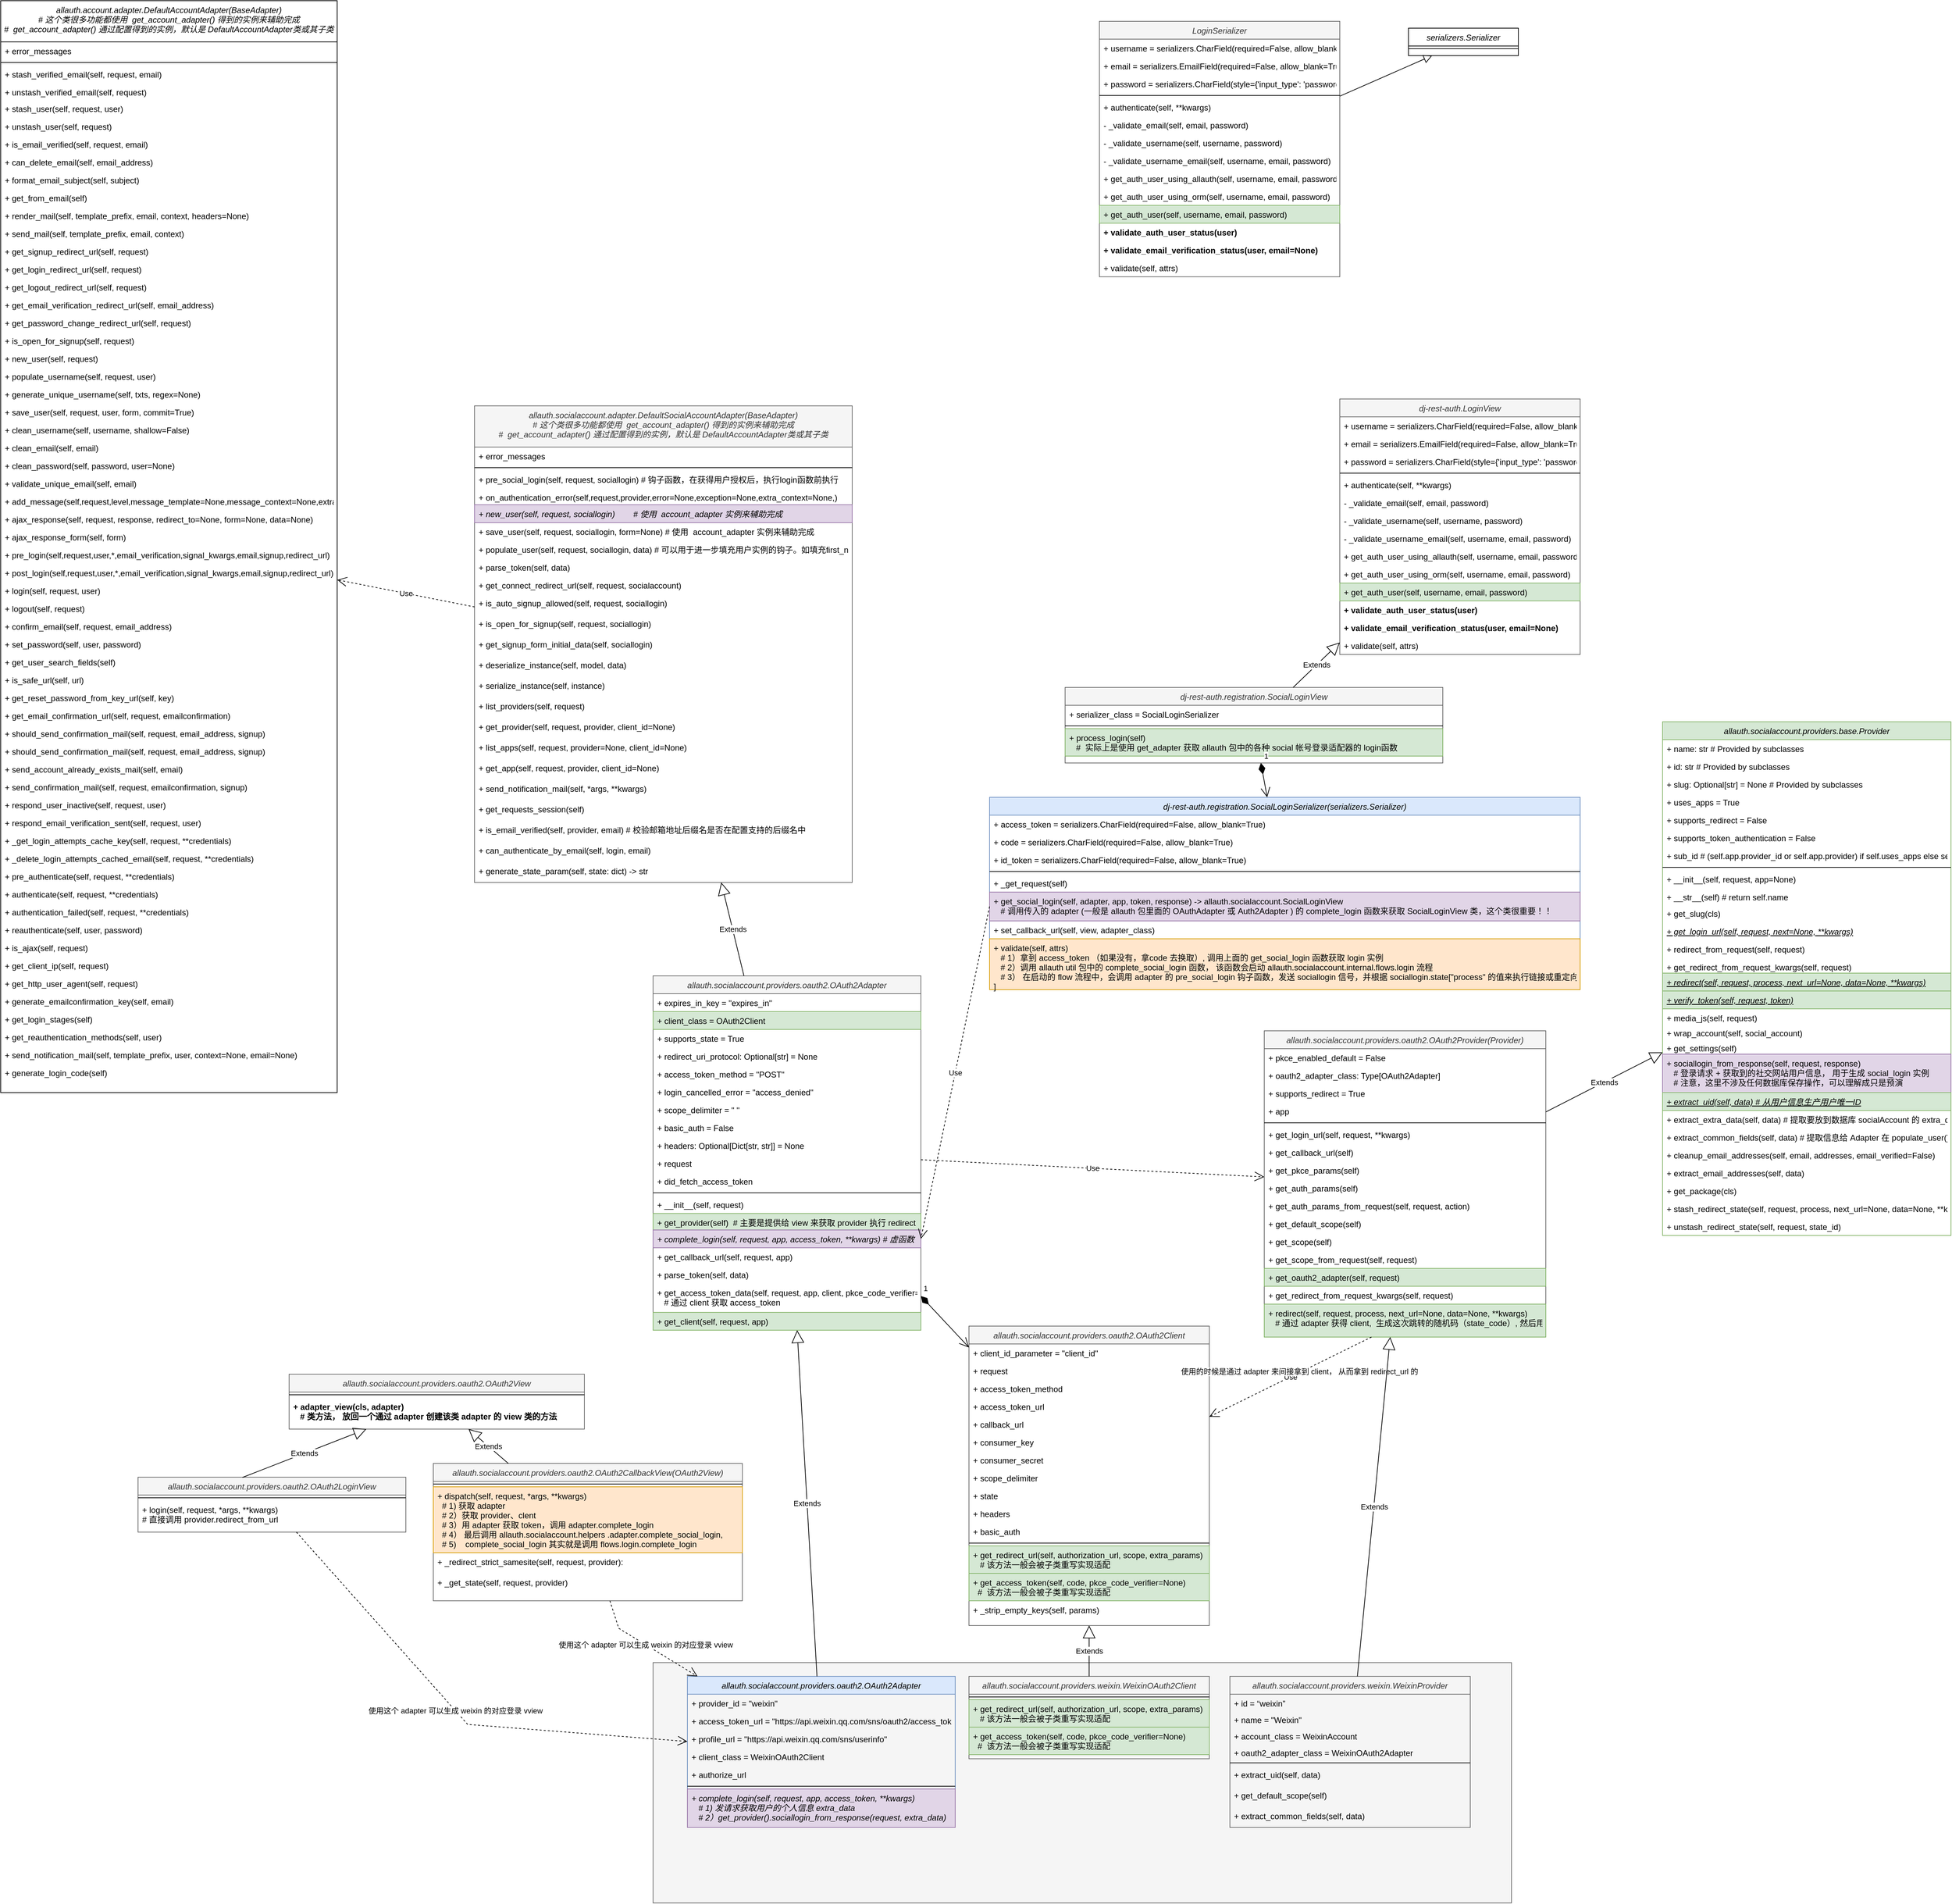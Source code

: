 <mxfile version="24.5.2" type="github">
  <diagram id="C5RBs43oDa-KdzZeNtuy" name="Page-1">
    <mxGraphModel dx="3338" dy="504" grid="1" gridSize="10" guides="1" tooltips="1" connect="1" arrows="1" fold="1" page="1" pageScale="1" pageWidth="827" pageHeight="1169" math="0" shadow="0">
      <root>
        <mxCell id="WIyWlLk6GJQsqaUBKTNV-0" />
        <mxCell id="WIyWlLk6GJQsqaUBKTNV-1" parent="WIyWlLk6GJQsqaUBKTNV-0" />
        <mxCell id="g372fgXqSMDqfa3k4_pN-215" value="" style="rounded=0;whiteSpace=wrap;html=1;fillColor=#f5f5f5;strokeColor=#666666;fontColor=#333333;" parent="WIyWlLk6GJQsqaUBKTNV-1" vertex="1">
          <mxGeometry x="-890" y="2510" width="1250" height="350" as="geometry" />
        </mxCell>
        <mxCell id="zkfFHV4jXpPFQw0GAbJ--0" value="serializers.Serializer" style="swimlane;fontStyle=2;align=center;verticalAlign=top;childLayout=stackLayout;horizontal=1;startSize=26;horizontalStack=0;resizeParent=1;resizeLast=0;collapsible=1;marginBottom=0;rounded=0;shadow=0;strokeWidth=1;" parent="WIyWlLk6GJQsqaUBKTNV-1" vertex="1">
          <mxGeometry x="210" y="130" width="160" height="40" as="geometry">
            <mxRectangle x="230" y="140" width="160" height="26" as="alternateBounds" />
          </mxGeometry>
        </mxCell>
        <mxCell id="zkfFHV4jXpPFQw0GAbJ--4" value="" style="line;html=1;strokeWidth=1;align=left;verticalAlign=middle;spacingTop=-1;spacingLeft=3;spacingRight=3;rotatable=0;labelPosition=right;points=[];portConstraint=eastwest;" parent="zkfFHV4jXpPFQw0GAbJ--0" vertex="1">
          <mxGeometry y="26" width="160" height="8" as="geometry" />
        </mxCell>
        <mxCell id="zkfFHV4jXpPFQw0GAbJ--6" value="LoginSerializer" style="swimlane;fontStyle=2;align=center;verticalAlign=top;childLayout=stackLayout;horizontal=1;startSize=26;horizontalStack=0;resizeParent=1;resizeLast=0;collapsible=1;marginBottom=0;rounded=0;shadow=0;strokeWidth=1;fillColor=#f5f5f5;fontColor=#333333;strokeColor=#666666;" parent="WIyWlLk6GJQsqaUBKTNV-1" vertex="1">
          <mxGeometry x="-240" y="120" width="350" height="372" as="geometry">
            <mxRectangle x="130" y="380" width="160" height="26" as="alternateBounds" />
          </mxGeometry>
        </mxCell>
        <mxCell id="zkfFHV4jXpPFQw0GAbJ--7" value="+ username = serializers.CharField(required=False, allow_blank=True)" style="text;align=left;verticalAlign=top;spacingLeft=4;spacingRight=4;overflow=hidden;rotatable=0;points=[[0,0.5],[1,0.5]];portConstraint=eastwest;" parent="zkfFHV4jXpPFQw0GAbJ--6" vertex="1">
          <mxGeometry y="26" width="350" height="26" as="geometry" />
        </mxCell>
        <mxCell id="zkfFHV4jXpPFQw0GAbJ--8" value="+ email = serializers.EmailField(required=False, allow_blank=True)" style="text;align=left;verticalAlign=top;spacingLeft=4;spacingRight=4;overflow=hidden;rotatable=0;points=[[0,0.5],[1,0.5]];portConstraint=eastwest;rounded=0;shadow=0;html=0;" parent="zkfFHV4jXpPFQw0GAbJ--6" vertex="1">
          <mxGeometry y="52" width="350" height="26" as="geometry" />
        </mxCell>
        <mxCell id="nbOR3NH2TwpOkKlbokiX-0" value="+ password = serializers.CharField(style={&#39;input_type&#39;: &#39;password&#39;})" style="text;align=left;verticalAlign=top;spacingLeft=4;spacingRight=4;overflow=hidden;rotatable=0;points=[[0,0.5],[1,0.5]];portConstraint=eastwest;rounded=0;shadow=0;html=0;" parent="zkfFHV4jXpPFQw0GAbJ--6" vertex="1">
          <mxGeometry y="78" width="350" height="26" as="geometry" />
        </mxCell>
        <mxCell id="zkfFHV4jXpPFQw0GAbJ--9" value="" style="line;html=1;strokeWidth=1;align=left;verticalAlign=middle;spacingTop=-1;spacingLeft=3;spacingRight=3;rotatable=0;labelPosition=right;points=[];portConstraint=eastwest;" parent="zkfFHV4jXpPFQw0GAbJ--6" vertex="1">
          <mxGeometry y="104" width="350" height="8" as="geometry" />
        </mxCell>
        <mxCell id="zkfFHV4jXpPFQw0GAbJ--11" value="+ authenticate(self, **kwargs)" style="text;align=left;verticalAlign=top;spacingLeft=4;spacingRight=4;overflow=hidden;rotatable=0;points=[[0,0.5],[1,0.5]];portConstraint=eastwest;" parent="zkfFHV4jXpPFQw0GAbJ--6" vertex="1">
          <mxGeometry y="112" width="350" height="26" as="geometry" />
        </mxCell>
        <mxCell id="nbOR3NH2TwpOkKlbokiX-1" value="- _validate_email(self, email, password)" style="text;align=left;verticalAlign=top;spacingLeft=4;spacingRight=4;overflow=hidden;rotatable=0;points=[[0,0.5],[1,0.5]];portConstraint=eastwest;" parent="zkfFHV4jXpPFQw0GAbJ--6" vertex="1">
          <mxGeometry y="138" width="350" height="26" as="geometry" />
        </mxCell>
        <mxCell id="nbOR3NH2TwpOkKlbokiX-2" value="- _validate_username(self, username, password)" style="text;align=left;verticalAlign=top;spacingLeft=4;spacingRight=4;overflow=hidden;rotatable=0;points=[[0,0.5],[1,0.5]];portConstraint=eastwest;" parent="zkfFHV4jXpPFQw0GAbJ--6" vertex="1">
          <mxGeometry y="164" width="350" height="26" as="geometry" />
        </mxCell>
        <mxCell id="nbOR3NH2TwpOkKlbokiX-3" value="- _validate_username_email(self, username, email, password)" style="text;align=left;verticalAlign=top;spacingLeft=4;spacingRight=4;overflow=hidden;rotatable=0;points=[[0,0.5],[1,0.5]];portConstraint=eastwest;" parent="zkfFHV4jXpPFQw0GAbJ--6" vertex="1">
          <mxGeometry y="190" width="350" height="26" as="geometry" />
        </mxCell>
        <mxCell id="nbOR3NH2TwpOkKlbokiX-4" value="+ get_auth_user_using_allauth(self, username, email, password)" style="text;align=left;verticalAlign=top;spacingLeft=4;spacingRight=4;overflow=hidden;rotatable=0;points=[[0,0.5],[1,0.5]];portConstraint=eastwest;" parent="zkfFHV4jXpPFQw0GAbJ--6" vertex="1">
          <mxGeometry y="216" width="350" height="26" as="geometry" />
        </mxCell>
        <mxCell id="nbOR3NH2TwpOkKlbokiX-5" value="+ get_auth_user_using_orm(self, username, email, password)" style="text;align=left;verticalAlign=top;spacingLeft=4;spacingRight=4;overflow=hidden;rotatable=0;points=[[0,0.5],[1,0.5]];portConstraint=eastwest;" parent="zkfFHV4jXpPFQw0GAbJ--6" vertex="1">
          <mxGeometry y="242" width="350" height="26" as="geometry" />
        </mxCell>
        <mxCell id="nbOR3NH2TwpOkKlbokiX-6" value="+ get_auth_user(self, username, email, password)" style="text;align=left;verticalAlign=top;spacingLeft=4;spacingRight=4;overflow=hidden;rotatable=0;points=[[0,0.5],[1,0.5]];portConstraint=eastwest;fillColor=#d5e8d4;strokeColor=#82b366;" parent="zkfFHV4jXpPFQw0GAbJ--6" vertex="1">
          <mxGeometry y="268" width="350" height="26" as="geometry" />
        </mxCell>
        <mxCell id="nbOR3NH2TwpOkKlbokiX-7" value="+ validate_auth_user_status(user)" style="text;align=left;verticalAlign=top;spacingLeft=4;spacingRight=4;overflow=hidden;rotatable=0;points=[[0,0.5],[1,0.5]];portConstraint=eastwest;fontStyle=1" parent="zkfFHV4jXpPFQw0GAbJ--6" vertex="1">
          <mxGeometry y="294" width="350" height="26" as="geometry" />
        </mxCell>
        <mxCell id="nbOR3NH2TwpOkKlbokiX-8" value="+ validate_email_verification_status(user, email=None)" style="text;align=left;verticalAlign=top;spacingLeft=4;spacingRight=4;overflow=hidden;rotatable=0;points=[[0,0.5],[1,0.5]];portConstraint=eastwest;fontStyle=1" parent="zkfFHV4jXpPFQw0GAbJ--6" vertex="1">
          <mxGeometry y="320" width="350" height="26" as="geometry" />
        </mxCell>
        <mxCell id="nbOR3NH2TwpOkKlbokiX-9" value="+ validate(self, attrs)" style="text;align=left;verticalAlign=top;spacingLeft=4;spacingRight=4;overflow=hidden;rotatable=0;points=[[0,0.5],[1,0.5]];portConstraint=eastwest;fontStyle=0" parent="zkfFHV4jXpPFQw0GAbJ--6" vertex="1">
          <mxGeometry y="346" width="350" height="26" as="geometry" />
        </mxCell>
        <mxCell id="zkfFHV4jXpPFQw0GAbJ--12" value="" style="endArrow=block;endSize=10;endFill=0;shadow=0;strokeWidth=1;rounded=0;elbow=vertical;" parent="WIyWlLk6GJQsqaUBKTNV-1" source="zkfFHV4jXpPFQw0GAbJ--6" target="zkfFHV4jXpPFQw0GAbJ--0" edge="1">
          <mxGeometry width="160" relative="1" as="geometry">
            <mxPoint x="200" y="203" as="sourcePoint" />
            <mxPoint x="200" y="203" as="targetPoint" />
          </mxGeometry>
        </mxCell>
        <mxCell id="g372fgXqSMDqfa3k4_pN-0" value="dj-rest-auth.LoginView" style="swimlane;fontStyle=2;align=center;verticalAlign=top;childLayout=stackLayout;horizontal=1;startSize=26;horizontalStack=0;resizeParent=1;resizeLast=0;collapsible=1;marginBottom=0;rounded=0;shadow=0;strokeWidth=1;fillColor=#f5f5f5;fontColor=#333333;strokeColor=#666666;" parent="WIyWlLk6GJQsqaUBKTNV-1" vertex="1">
          <mxGeometry x="110" y="670" width="350" height="372" as="geometry">
            <mxRectangle x="130" y="380" width="160" height="26" as="alternateBounds" />
          </mxGeometry>
        </mxCell>
        <mxCell id="g372fgXqSMDqfa3k4_pN-1" value="+ username = serializers.CharField(required=False, allow_blank=True)" style="text;align=left;verticalAlign=top;spacingLeft=4;spacingRight=4;overflow=hidden;rotatable=0;points=[[0,0.5],[1,0.5]];portConstraint=eastwest;" parent="g372fgXqSMDqfa3k4_pN-0" vertex="1">
          <mxGeometry y="26" width="350" height="26" as="geometry" />
        </mxCell>
        <mxCell id="g372fgXqSMDqfa3k4_pN-2" value="+ email = serializers.EmailField(required=False, allow_blank=True)" style="text;align=left;verticalAlign=top;spacingLeft=4;spacingRight=4;overflow=hidden;rotatable=0;points=[[0,0.5],[1,0.5]];portConstraint=eastwest;rounded=0;shadow=0;html=0;" parent="g372fgXqSMDqfa3k4_pN-0" vertex="1">
          <mxGeometry y="52" width="350" height="26" as="geometry" />
        </mxCell>
        <mxCell id="g372fgXqSMDqfa3k4_pN-3" value="+ password = serializers.CharField(style={&#39;input_type&#39;: &#39;password&#39;})" style="text;align=left;verticalAlign=top;spacingLeft=4;spacingRight=4;overflow=hidden;rotatable=0;points=[[0,0.5],[1,0.5]];portConstraint=eastwest;rounded=0;shadow=0;html=0;" parent="g372fgXqSMDqfa3k4_pN-0" vertex="1">
          <mxGeometry y="78" width="350" height="26" as="geometry" />
        </mxCell>
        <mxCell id="g372fgXqSMDqfa3k4_pN-4" value="" style="line;html=1;strokeWidth=1;align=left;verticalAlign=middle;spacingTop=-1;spacingLeft=3;spacingRight=3;rotatable=0;labelPosition=right;points=[];portConstraint=eastwest;" parent="g372fgXqSMDqfa3k4_pN-0" vertex="1">
          <mxGeometry y="104" width="350" height="8" as="geometry" />
        </mxCell>
        <mxCell id="g372fgXqSMDqfa3k4_pN-5" value="+ authenticate(self, **kwargs)" style="text;align=left;verticalAlign=top;spacingLeft=4;spacingRight=4;overflow=hidden;rotatable=0;points=[[0,0.5],[1,0.5]];portConstraint=eastwest;" parent="g372fgXqSMDqfa3k4_pN-0" vertex="1">
          <mxGeometry y="112" width="350" height="26" as="geometry" />
        </mxCell>
        <mxCell id="g372fgXqSMDqfa3k4_pN-6" value="- _validate_email(self, email, password)" style="text;align=left;verticalAlign=top;spacingLeft=4;spacingRight=4;overflow=hidden;rotatable=0;points=[[0,0.5],[1,0.5]];portConstraint=eastwest;" parent="g372fgXqSMDqfa3k4_pN-0" vertex="1">
          <mxGeometry y="138" width="350" height="26" as="geometry" />
        </mxCell>
        <mxCell id="g372fgXqSMDqfa3k4_pN-7" value="- _validate_username(self, username, password)" style="text;align=left;verticalAlign=top;spacingLeft=4;spacingRight=4;overflow=hidden;rotatable=0;points=[[0,0.5],[1,0.5]];portConstraint=eastwest;" parent="g372fgXqSMDqfa3k4_pN-0" vertex="1">
          <mxGeometry y="164" width="350" height="26" as="geometry" />
        </mxCell>
        <mxCell id="g372fgXqSMDqfa3k4_pN-8" value="- _validate_username_email(self, username, email, password)" style="text;align=left;verticalAlign=top;spacingLeft=4;spacingRight=4;overflow=hidden;rotatable=0;points=[[0,0.5],[1,0.5]];portConstraint=eastwest;" parent="g372fgXqSMDqfa3k4_pN-0" vertex="1">
          <mxGeometry y="190" width="350" height="26" as="geometry" />
        </mxCell>
        <mxCell id="g372fgXqSMDqfa3k4_pN-9" value="+ get_auth_user_using_allauth(self, username, email, password)" style="text;align=left;verticalAlign=top;spacingLeft=4;spacingRight=4;overflow=hidden;rotatable=0;points=[[0,0.5],[1,0.5]];portConstraint=eastwest;" parent="g372fgXqSMDqfa3k4_pN-0" vertex="1">
          <mxGeometry y="216" width="350" height="26" as="geometry" />
        </mxCell>
        <mxCell id="g372fgXqSMDqfa3k4_pN-10" value="+ get_auth_user_using_orm(self, username, email, password)" style="text;align=left;verticalAlign=top;spacingLeft=4;spacingRight=4;overflow=hidden;rotatable=0;points=[[0,0.5],[1,0.5]];portConstraint=eastwest;" parent="g372fgXqSMDqfa3k4_pN-0" vertex="1">
          <mxGeometry y="242" width="350" height="26" as="geometry" />
        </mxCell>
        <mxCell id="g372fgXqSMDqfa3k4_pN-11" value="+ get_auth_user(self, username, email, password)" style="text;align=left;verticalAlign=top;spacingLeft=4;spacingRight=4;overflow=hidden;rotatable=0;points=[[0,0.5],[1,0.5]];portConstraint=eastwest;fillColor=#d5e8d4;strokeColor=#82b366;" parent="g372fgXqSMDqfa3k4_pN-0" vertex="1">
          <mxGeometry y="268" width="350" height="26" as="geometry" />
        </mxCell>
        <mxCell id="g372fgXqSMDqfa3k4_pN-12" value="+ validate_auth_user_status(user)" style="text;align=left;verticalAlign=top;spacingLeft=4;spacingRight=4;overflow=hidden;rotatable=0;points=[[0,0.5],[1,0.5]];portConstraint=eastwest;fontStyle=1" parent="g372fgXqSMDqfa3k4_pN-0" vertex="1">
          <mxGeometry y="294" width="350" height="26" as="geometry" />
        </mxCell>
        <mxCell id="g372fgXqSMDqfa3k4_pN-13" value="+ validate_email_verification_status(user, email=None)" style="text;align=left;verticalAlign=top;spacingLeft=4;spacingRight=4;overflow=hidden;rotatable=0;points=[[0,0.5],[1,0.5]];portConstraint=eastwest;fontStyle=1" parent="g372fgXqSMDqfa3k4_pN-0" vertex="1">
          <mxGeometry y="320" width="350" height="26" as="geometry" />
        </mxCell>
        <mxCell id="g372fgXqSMDqfa3k4_pN-14" value="+ validate(self, attrs)" style="text;align=left;verticalAlign=top;spacingLeft=4;spacingRight=4;overflow=hidden;rotatable=0;points=[[0,0.5],[1,0.5]];portConstraint=eastwest;fontStyle=0" parent="g372fgXqSMDqfa3k4_pN-0" vertex="1">
          <mxGeometry y="346" width="350" height="26" as="geometry" />
        </mxCell>
        <mxCell id="g372fgXqSMDqfa3k4_pN-15" value="dj-rest-auth.registration.SocialLoginView" style="swimlane;fontStyle=2;align=center;verticalAlign=top;childLayout=stackLayout;horizontal=1;startSize=26;horizontalStack=0;resizeParent=1;resizeLast=0;collapsible=1;marginBottom=0;rounded=0;shadow=0;strokeWidth=1;fillColor=#f5f5f5;fontColor=#333333;strokeColor=#666666;" parent="WIyWlLk6GJQsqaUBKTNV-1" vertex="1">
          <mxGeometry x="-290" y="1090" width="550" height="110" as="geometry">
            <mxRectangle x="130" y="380" width="160" height="26" as="alternateBounds" />
          </mxGeometry>
        </mxCell>
        <mxCell id="g372fgXqSMDqfa3k4_pN-16" value="+ serializer_class = SocialLoginSerializer" style="text;align=left;verticalAlign=top;spacingLeft=4;spacingRight=4;overflow=hidden;rotatable=0;points=[[0,0.5],[1,0.5]];portConstraint=eastwest;" parent="g372fgXqSMDqfa3k4_pN-15" vertex="1">
          <mxGeometry y="26" width="550" height="26" as="geometry" />
        </mxCell>
        <mxCell id="g372fgXqSMDqfa3k4_pN-19" value="" style="line;html=1;strokeWidth=1;align=left;verticalAlign=middle;spacingTop=-1;spacingLeft=3;spacingRight=3;rotatable=0;labelPosition=right;points=[];portConstraint=eastwest;" parent="g372fgXqSMDqfa3k4_pN-15" vertex="1">
          <mxGeometry y="52" width="550" height="8" as="geometry" />
        </mxCell>
        <mxCell id="g372fgXqSMDqfa3k4_pN-20" value="+ process_login(self)&#xa;   #  实际上是使用 get_adapter 获取 allauth 包中的各种 social 帐号登录适配器的 login函数" style="text;align=left;verticalAlign=top;spacingLeft=4;spacingRight=4;overflow=hidden;rotatable=0;points=[[0,0.5],[1,0.5]];portConstraint=eastwest;fillColor=#d5e8d4;strokeColor=#82b366;" parent="g372fgXqSMDqfa3k4_pN-15" vertex="1">
          <mxGeometry y="60" width="550" height="40" as="geometry" />
        </mxCell>
        <mxCell id="g372fgXqSMDqfa3k4_pN-31" value="Extends" style="endArrow=block;endSize=16;endFill=0;html=1;rounded=0;" parent="WIyWlLk6GJQsqaUBKTNV-1" source="g372fgXqSMDqfa3k4_pN-15" target="g372fgXqSMDqfa3k4_pN-0" edge="1">
          <mxGeometry width="160" relative="1" as="geometry">
            <mxPoint x="130" y="1140" as="sourcePoint" />
            <mxPoint x="290" y="1140" as="targetPoint" />
          </mxGeometry>
        </mxCell>
        <mxCell id="g372fgXqSMDqfa3k4_pN-32" value="dj-rest-auth.registration.SocialLoginSerializer(serializers.Serializer)" style="swimlane;fontStyle=2;align=center;verticalAlign=top;childLayout=stackLayout;horizontal=1;startSize=26;horizontalStack=0;resizeParent=1;resizeLast=0;collapsible=1;marginBottom=0;rounded=0;shadow=0;strokeWidth=1;fillColor=#dae8fc;strokeColor=#6c8ebf;" parent="WIyWlLk6GJQsqaUBKTNV-1" vertex="1">
          <mxGeometry x="-400" y="1250" width="860" height="280" as="geometry">
            <mxRectangle x="130" y="380" width="160" height="26" as="alternateBounds" />
          </mxGeometry>
        </mxCell>
        <mxCell id="g372fgXqSMDqfa3k4_pN-33" value="+ access_token = serializers.CharField(required=False, allow_blank=True)" style="text;align=left;verticalAlign=top;spacingLeft=4;spacingRight=4;overflow=hidden;rotatable=0;points=[[0,0.5],[1,0.5]];portConstraint=eastwest;" parent="g372fgXqSMDqfa3k4_pN-32" vertex="1">
          <mxGeometry y="26" width="860" height="26" as="geometry" />
        </mxCell>
        <mxCell id="g372fgXqSMDqfa3k4_pN-40" value="+ code = serializers.CharField(required=False, allow_blank=True)" style="text;align=left;verticalAlign=top;spacingLeft=4;spacingRight=4;overflow=hidden;rotatable=0;points=[[0,0.5],[1,0.5]];portConstraint=eastwest;" parent="g372fgXqSMDqfa3k4_pN-32" vertex="1">
          <mxGeometry y="52" width="860" height="26" as="geometry" />
        </mxCell>
        <mxCell id="g372fgXqSMDqfa3k4_pN-41" value="+ id_token = serializers.CharField(required=False, allow_blank=True)" style="text;align=left;verticalAlign=top;spacingLeft=4;spacingRight=4;overflow=hidden;rotatable=0;points=[[0,0.5],[1,0.5]];portConstraint=eastwest;" parent="g372fgXqSMDqfa3k4_pN-32" vertex="1">
          <mxGeometry y="78" width="860" height="26" as="geometry" />
        </mxCell>
        <mxCell id="g372fgXqSMDqfa3k4_pN-34" value="" style="line;html=1;strokeWidth=1;align=left;verticalAlign=middle;spacingTop=-1;spacingLeft=3;spacingRight=3;rotatable=0;labelPosition=right;points=[];portConstraint=eastwest;" parent="g372fgXqSMDqfa3k4_pN-32" vertex="1">
          <mxGeometry y="104" width="860" height="8" as="geometry" />
        </mxCell>
        <mxCell id="g372fgXqSMDqfa3k4_pN-42" value="+ _get_request(self)" style="text;align=left;verticalAlign=top;spacingLeft=4;spacingRight=4;overflow=hidden;rotatable=0;points=[[0,0.5],[1,0.5]];portConstraint=eastwest;" parent="g372fgXqSMDqfa3k4_pN-32" vertex="1">
          <mxGeometry y="112" width="860" height="26" as="geometry" />
        </mxCell>
        <mxCell id="g372fgXqSMDqfa3k4_pN-43" value="+ get_social_login(self, adapter, app, token, response) -&gt; allauth.socialaccount.SocialLoginView&#xa;   # 调用传入的 adapter (一般是 allauth 包里面的 OAuthAdapter 或 Auth2Adapter ) 的 complete_login 函数来获取 SocialLoginView 类，这个类很重要！！" style="text;align=left;verticalAlign=top;spacingLeft=4;spacingRight=4;overflow=hidden;rotatable=0;points=[[0,0.5],[1,0.5]];portConstraint=eastwest;fillColor=#e1d5e7;strokeColor=#9673a6;" parent="g372fgXqSMDqfa3k4_pN-32" vertex="1">
          <mxGeometry y="138" width="860" height="42" as="geometry" />
        </mxCell>
        <mxCell id="g372fgXqSMDqfa3k4_pN-44" value="+ set_callback_url(self, view, adapter_class)" style="text;align=left;verticalAlign=top;spacingLeft=4;spacingRight=4;overflow=hidden;rotatable=0;points=[[0,0.5],[1,0.5]];portConstraint=eastwest;" parent="g372fgXqSMDqfa3k4_pN-32" vertex="1">
          <mxGeometry y="180" width="860" height="26" as="geometry" />
        </mxCell>
        <mxCell id="g372fgXqSMDqfa3k4_pN-45" value="+ validate(self, attrs) &#xa;   # 1）拿到 access_token （如果没有，拿code 去换取）, 调用上面的 get_social_login 函数获取 login 实例&#xa;   # 2）调用 allauth util 包中的 complete_social_login 函数， 该函数会启动 allauth.socialaccount.internal.flows.login 流程&#xa;   # 3） 在启动的 flow 流程中，会调用 adapter 的 pre_social_login 钩子函数，发送 sociallogin 信号，并根据 sociallogin.state[&quot;process&quot; 的值来执行链接或重定向或者登录&#xa;]" style="text;align=left;verticalAlign=top;spacingLeft=4;spacingRight=4;overflow=hidden;rotatable=0;points=[[0,0.5],[1,0.5]];portConstraint=eastwest;fillColor=#ffe6cc;strokeColor=#d79b00;" parent="g372fgXqSMDqfa3k4_pN-32" vertex="1">
          <mxGeometry y="206" width="860" height="74" as="geometry" />
        </mxCell>
        <mxCell id="g372fgXqSMDqfa3k4_pN-46" value="1" style="endArrow=open;html=1;endSize=12;startArrow=diamondThin;startSize=14;startFill=1;align=left;verticalAlign=bottom;rounded=0;" parent="WIyWlLk6GJQsqaUBKTNV-1" source="g372fgXqSMDqfa3k4_pN-15" target="g372fgXqSMDqfa3k4_pN-32" edge="1">
          <mxGeometry x="-1" y="3" relative="1" as="geometry">
            <mxPoint x="-210" y="1170" as="sourcePoint" />
            <mxPoint x="-50" y="1170" as="targetPoint" />
          </mxGeometry>
        </mxCell>
        <mxCell id="g372fgXqSMDqfa3k4_pN-47" value="allauth.socialaccount.providers.oauth2.OAuth2Client" style="swimlane;fontStyle=2;align=center;verticalAlign=top;childLayout=stackLayout;horizontal=1;startSize=26;horizontalStack=0;resizeParent=1;resizeLast=0;collapsible=1;marginBottom=0;rounded=0;shadow=0;strokeWidth=1;fillColor=#f5f5f5;fontColor=#333333;strokeColor=#666666;" parent="WIyWlLk6GJQsqaUBKTNV-1" vertex="1">
          <mxGeometry x="-430" y="2020" width="350" height="436" as="geometry">
            <mxRectangle x="130" y="380" width="160" height="26" as="alternateBounds" />
          </mxGeometry>
        </mxCell>
        <mxCell id="g372fgXqSMDqfa3k4_pN-48" value="+ client_id_parameter = &quot;client_id&quot;" style="text;align=left;verticalAlign=top;spacingLeft=4;spacingRight=4;overflow=hidden;rotatable=0;points=[[0,0.5],[1,0.5]];portConstraint=eastwest;" parent="g372fgXqSMDqfa3k4_pN-47" vertex="1">
          <mxGeometry y="26" width="350" height="26" as="geometry" />
        </mxCell>
        <mxCell id="g372fgXqSMDqfa3k4_pN-49" value="+ request" style="text;align=left;verticalAlign=top;spacingLeft=4;spacingRight=4;overflow=hidden;rotatable=0;points=[[0,0.5],[1,0.5]];portConstraint=eastwest;" parent="g372fgXqSMDqfa3k4_pN-47" vertex="1">
          <mxGeometry y="52" width="350" height="26" as="geometry" />
        </mxCell>
        <mxCell id="g372fgXqSMDqfa3k4_pN-50" value="+ access_token_method" style="text;align=left;verticalAlign=top;spacingLeft=4;spacingRight=4;overflow=hidden;rotatable=0;points=[[0,0.5],[1,0.5]];portConstraint=eastwest;" parent="g372fgXqSMDqfa3k4_pN-47" vertex="1">
          <mxGeometry y="78" width="350" height="26" as="geometry" />
        </mxCell>
        <mxCell id="g372fgXqSMDqfa3k4_pN-56" value="+ access_token_url" style="text;align=left;verticalAlign=top;spacingLeft=4;spacingRight=4;overflow=hidden;rotatable=0;points=[[0,0.5],[1,0.5]];portConstraint=eastwest;" parent="g372fgXqSMDqfa3k4_pN-47" vertex="1">
          <mxGeometry y="104" width="350" height="26" as="geometry" />
        </mxCell>
        <mxCell id="g372fgXqSMDqfa3k4_pN-57" value="+ callback_url" style="text;align=left;verticalAlign=top;spacingLeft=4;spacingRight=4;overflow=hidden;rotatable=0;points=[[0,0.5],[1,0.5]];portConstraint=eastwest;" parent="g372fgXqSMDqfa3k4_pN-47" vertex="1">
          <mxGeometry y="130" width="350" height="26" as="geometry" />
        </mxCell>
        <mxCell id="g372fgXqSMDqfa3k4_pN-58" value="+ consumer_key" style="text;align=left;verticalAlign=top;spacingLeft=4;spacingRight=4;overflow=hidden;rotatable=0;points=[[0,0.5],[1,0.5]];portConstraint=eastwest;" parent="g372fgXqSMDqfa3k4_pN-47" vertex="1">
          <mxGeometry y="156" width="350" height="26" as="geometry" />
        </mxCell>
        <mxCell id="g372fgXqSMDqfa3k4_pN-59" value="+ consumer_secret" style="text;align=left;verticalAlign=top;spacingLeft=4;spacingRight=4;overflow=hidden;rotatable=0;points=[[0,0.5],[1,0.5]];portConstraint=eastwest;" parent="g372fgXqSMDqfa3k4_pN-47" vertex="1">
          <mxGeometry y="182" width="350" height="26" as="geometry" />
        </mxCell>
        <mxCell id="g372fgXqSMDqfa3k4_pN-60" value="+ scope_delimiter" style="text;align=left;verticalAlign=top;spacingLeft=4;spacingRight=4;overflow=hidden;rotatable=0;points=[[0,0.5],[1,0.5]];portConstraint=eastwest;" parent="g372fgXqSMDqfa3k4_pN-47" vertex="1">
          <mxGeometry y="208" width="350" height="26" as="geometry" />
        </mxCell>
        <mxCell id="g372fgXqSMDqfa3k4_pN-61" value="+ state" style="text;align=left;verticalAlign=top;spacingLeft=4;spacingRight=4;overflow=hidden;rotatable=0;points=[[0,0.5],[1,0.5]];portConstraint=eastwest;" parent="g372fgXqSMDqfa3k4_pN-47" vertex="1">
          <mxGeometry y="234" width="350" height="26" as="geometry" />
        </mxCell>
        <mxCell id="g372fgXqSMDqfa3k4_pN-62" value="+ headers" style="text;align=left;verticalAlign=top;spacingLeft=4;spacingRight=4;overflow=hidden;rotatable=0;points=[[0,0.5],[1,0.5]];portConstraint=eastwest;" parent="g372fgXqSMDqfa3k4_pN-47" vertex="1">
          <mxGeometry y="260" width="350" height="26" as="geometry" />
        </mxCell>
        <mxCell id="g372fgXqSMDqfa3k4_pN-63" value="+ basic_auth" style="text;align=left;verticalAlign=top;spacingLeft=4;spacingRight=4;overflow=hidden;rotatable=0;points=[[0,0.5],[1,0.5]];portConstraint=eastwest;" parent="g372fgXqSMDqfa3k4_pN-47" vertex="1">
          <mxGeometry y="286" width="350" height="26" as="geometry" />
        </mxCell>
        <mxCell id="g372fgXqSMDqfa3k4_pN-51" value="" style="line;html=1;strokeWidth=1;align=left;verticalAlign=middle;spacingTop=-1;spacingLeft=3;spacingRight=3;rotatable=0;labelPosition=right;points=[];portConstraint=eastwest;" parent="g372fgXqSMDqfa3k4_pN-47" vertex="1">
          <mxGeometry y="312" width="350" height="8" as="geometry" />
        </mxCell>
        <mxCell id="g372fgXqSMDqfa3k4_pN-52" value="+ get_redirect_url(self, authorization_url, scope, extra_params)&#xa;   # 该方法一般会被子类重写实现适配" style="text;align=left;verticalAlign=top;spacingLeft=4;spacingRight=4;overflow=hidden;rotatable=0;points=[[0,0.5],[1,0.5]];portConstraint=eastwest;fillColor=#d5e8d4;strokeColor=#82b366;" parent="g372fgXqSMDqfa3k4_pN-47" vertex="1">
          <mxGeometry y="320" width="350" height="40" as="geometry" />
        </mxCell>
        <mxCell id="g372fgXqSMDqfa3k4_pN-53" value="+ get_access_token(self, code, pkce_code_verifier=None)&#xa;  #  该方法一般会被子类重写实现适配&#xa;" style="text;align=left;verticalAlign=top;spacingLeft=4;spacingRight=4;overflow=hidden;rotatable=0;points=[[0,0.5],[1,0.5]];portConstraint=eastwest;fillColor=#d5e8d4;strokeColor=#82b366;" parent="g372fgXqSMDqfa3k4_pN-47" vertex="1">
          <mxGeometry y="360" width="350" height="40" as="geometry" />
        </mxCell>
        <mxCell id="g372fgXqSMDqfa3k4_pN-54" value="+ _strip_empty_keys(self, params)" style="text;align=left;verticalAlign=top;spacingLeft=4;spacingRight=4;overflow=hidden;rotatable=0;points=[[0,0.5],[1,0.5]];portConstraint=eastwest;" parent="g372fgXqSMDqfa3k4_pN-47" vertex="1">
          <mxGeometry y="400" width="350" height="26" as="geometry" />
        </mxCell>
        <mxCell id="g372fgXqSMDqfa3k4_pN-64" value="allauth.socialaccount.providers.oauth2.OAuth2Provider(Provider)" style="swimlane;fontStyle=2;align=center;verticalAlign=top;childLayout=stackLayout;horizontal=1;startSize=26;horizontalStack=0;resizeParent=1;resizeLast=0;collapsible=1;marginBottom=0;rounded=0;shadow=0;strokeWidth=1;fillColor=#f5f5f5;fontColor=#333333;strokeColor=#666666;" parent="WIyWlLk6GJQsqaUBKTNV-1" vertex="1">
          <mxGeometry y="1590" width="410" height="446" as="geometry">
            <mxRectangle x="130" y="380" width="160" height="26" as="alternateBounds" />
          </mxGeometry>
        </mxCell>
        <mxCell id="g372fgXqSMDqfa3k4_pN-65" value="+ pkce_enabled_default = False" style="text;align=left;verticalAlign=top;spacingLeft=4;spacingRight=4;overflow=hidden;rotatable=0;points=[[0,0.5],[1,0.5]];portConstraint=eastwest;" parent="g372fgXqSMDqfa3k4_pN-64" vertex="1">
          <mxGeometry y="26" width="410" height="26" as="geometry" />
        </mxCell>
        <mxCell id="g372fgXqSMDqfa3k4_pN-66" value="+ oauth2_adapter_class: Type[OAuth2Adapter]" style="text;align=left;verticalAlign=top;spacingLeft=4;spacingRight=4;overflow=hidden;rotatable=0;points=[[0,0.5],[1,0.5]];portConstraint=eastwest;" parent="g372fgXqSMDqfa3k4_pN-64" vertex="1">
          <mxGeometry y="52" width="410" height="26" as="geometry" />
        </mxCell>
        <mxCell id="g372fgXqSMDqfa3k4_pN-67" value="+ supports_redirect = True" style="text;align=left;verticalAlign=top;spacingLeft=4;spacingRight=4;overflow=hidden;rotatable=0;points=[[0,0.5],[1,0.5]];portConstraint=eastwest;" parent="g372fgXqSMDqfa3k4_pN-64" vertex="1">
          <mxGeometry y="78" width="410" height="26" as="geometry" />
        </mxCell>
        <mxCell id="g372fgXqSMDqfa3k4_pN-164" value="+ app" style="text;align=left;verticalAlign=top;spacingLeft=4;spacingRight=4;overflow=hidden;rotatable=0;points=[[0,0.5],[1,0.5]];portConstraint=eastwest;" parent="g372fgXqSMDqfa3k4_pN-64" vertex="1">
          <mxGeometry y="104" width="410" height="26" as="geometry" />
        </mxCell>
        <mxCell id="g372fgXqSMDqfa3k4_pN-76" value="" style="line;html=1;strokeWidth=1;align=left;verticalAlign=middle;spacingTop=-1;spacingLeft=3;spacingRight=3;rotatable=0;labelPosition=right;points=[];portConstraint=eastwest;" parent="g372fgXqSMDqfa3k4_pN-64" vertex="1">
          <mxGeometry y="130" width="410" height="8" as="geometry" />
        </mxCell>
        <mxCell id="g372fgXqSMDqfa3k4_pN-77" value="+ get_login_url(self, request, **kwargs)" style="text;align=left;verticalAlign=top;spacingLeft=4;spacingRight=4;overflow=hidden;rotatable=0;points=[[0,0.5],[1,0.5]];portConstraint=eastwest;" parent="g372fgXqSMDqfa3k4_pN-64" vertex="1">
          <mxGeometry y="138" width="410" height="26" as="geometry" />
        </mxCell>
        <mxCell id="g372fgXqSMDqfa3k4_pN-80" value="+ get_callback_url(self)" style="text;align=left;verticalAlign=top;spacingLeft=4;spacingRight=4;overflow=hidden;rotatable=0;points=[[0,0.5],[1,0.5]];portConstraint=eastwest;" parent="g372fgXqSMDqfa3k4_pN-64" vertex="1">
          <mxGeometry y="164" width="410" height="26" as="geometry" />
        </mxCell>
        <mxCell id="g372fgXqSMDqfa3k4_pN-81" value="+ get_pkce_params(self)" style="text;align=left;verticalAlign=top;spacingLeft=4;spacingRight=4;overflow=hidden;rotatable=0;points=[[0,0.5],[1,0.5]];portConstraint=eastwest;" parent="g372fgXqSMDqfa3k4_pN-64" vertex="1">
          <mxGeometry y="190" width="410" height="26" as="geometry" />
        </mxCell>
        <mxCell id="g372fgXqSMDqfa3k4_pN-82" value="+ get_auth_params(self)" style="text;align=left;verticalAlign=top;spacingLeft=4;spacingRight=4;overflow=hidden;rotatable=0;points=[[0,0.5],[1,0.5]];portConstraint=eastwest;" parent="g372fgXqSMDqfa3k4_pN-64" vertex="1">
          <mxGeometry y="216" width="410" height="26" as="geometry" />
        </mxCell>
        <mxCell id="g372fgXqSMDqfa3k4_pN-83" value="+ get_auth_params_from_request(self, request, action)" style="text;align=left;verticalAlign=top;spacingLeft=4;spacingRight=4;overflow=hidden;rotatable=0;points=[[0,0.5],[1,0.5]];portConstraint=eastwest;" parent="g372fgXqSMDqfa3k4_pN-64" vertex="1">
          <mxGeometry y="242" width="410" height="26" as="geometry" />
        </mxCell>
        <mxCell id="g372fgXqSMDqfa3k4_pN-84" value="+ get_default_scope(self)" style="text;align=left;verticalAlign=top;spacingLeft=4;spacingRight=4;overflow=hidden;rotatable=0;points=[[0,0.5],[1,0.5]];portConstraint=eastwest;" parent="g372fgXqSMDqfa3k4_pN-64" vertex="1">
          <mxGeometry y="268" width="410" height="26" as="geometry" />
        </mxCell>
        <mxCell id="g372fgXqSMDqfa3k4_pN-85" value="+ get_scope(self)" style="text;align=left;verticalAlign=top;spacingLeft=4;spacingRight=4;overflow=hidden;rotatable=0;points=[[0,0.5],[1,0.5]];portConstraint=eastwest;" parent="g372fgXqSMDqfa3k4_pN-64" vertex="1">
          <mxGeometry y="294" width="410" height="26" as="geometry" />
        </mxCell>
        <mxCell id="g372fgXqSMDqfa3k4_pN-86" value="+ get_scope_from_request(self, request)" style="text;align=left;verticalAlign=top;spacingLeft=4;spacingRight=4;overflow=hidden;rotatable=0;points=[[0,0.5],[1,0.5]];portConstraint=eastwest;" parent="g372fgXqSMDqfa3k4_pN-64" vertex="1">
          <mxGeometry y="320" width="410" height="26" as="geometry" />
        </mxCell>
        <mxCell id="g372fgXqSMDqfa3k4_pN-87" value="+ get_oauth2_adapter(self, request)" style="text;align=left;verticalAlign=top;spacingLeft=4;spacingRight=4;overflow=hidden;rotatable=0;points=[[0,0.5],[1,0.5]];portConstraint=eastwest;fillColor=#d5e8d4;strokeColor=#82b366;" parent="g372fgXqSMDqfa3k4_pN-64" vertex="1">
          <mxGeometry y="346" width="410" height="26" as="geometry" />
        </mxCell>
        <mxCell id="g372fgXqSMDqfa3k4_pN-88" value="+ get_redirect_from_request_kwargs(self, request)" style="text;align=left;verticalAlign=top;spacingLeft=4;spacingRight=4;overflow=hidden;rotatable=0;points=[[0,0.5],[1,0.5]];portConstraint=eastwest;" parent="g372fgXqSMDqfa3k4_pN-64" vertex="1">
          <mxGeometry y="372" width="410" height="26" as="geometry" />
        </mxCell>
        <mxCell id="g372fgXqSMDqfa3k4_pN-89" value="+ redirect(self, request, process, next_url=None, data=None, **kwargs)&#xa;   # 通过 adapter 获得 client,  生成这次跳转的随机码（state_code）, 然后用 client 执行重定向" style="text;align=left;verticalAlign=top;spacingLeft=4;spacingRight=4;overflow=hidden;rotatable=0;points=[[0,0.5],[1,0.5]];portConstraint=eastwest;fillColor=#d5e8d4;strokeColor=#82b366;" parent="g372fgXqSMDqfa3k4_pN-64" vertex="1">
          <mxGeometry y="398" width="410" height="48" as="geometry" />
        </mxCell>
        <mxCell id="g372fgXqSMDqfa3k4_pN-90" value="allauth.socialaccount.providers.oauth2.OAuth2Adapter" style="swimlane;fontStyle=2;align=center;verticalAlign=top;childLayout=stackLayout;horizontal=1;startSize=26;horizontalStack=0;resizeParent=1;resizeLast=0;collapsible=1;marginBottom=0;rounded=0;shadow=0;strokeWidth=1;fillColor=#f5f5f5;fontColor=#333333;strokeColor=#666666;" parent="WIyWlLk6GJQsqaUBKTNV-1" vertex="1">
          <mxGeometry x="-890" y="1510" width="390" height="516" as="geometry">
            <mxRectangle x="130" y="380" width="160" height="26" as="alternateBounds" />
          </mxGeometry>
        </mxCell>
        <mxCell id="g372fgXqSMDqfa3k4_pN-91" value="+ expires_in_key = &quot;expires_in&quot;" style="text;align=left;verticalAlign=top;spacingLeft=4;spacingRight=4;overflow=hidden;rotatable=0;points=[[0,0.5],[1,0.5]];portConstraint=eastwest;" parent="g372fgXqSMDqfa3k4_pN-90" vertex="1">
          <mxGeometry y="26" width="390" height="26" as="geometry" />
        </mxCell>
        <mxCell id="g372fgXqSMDqfa3k4_pN-92" value="+ client_class = OAuth2Client" style="text;align=left;verticalAlign=top;spacingLeft=4;spacingRight=4;overflow=hidden;rotatable=0;points=[[0,0.5],[1,0.5]];portConstraint=eastwest;fillColor=#d5e8d4;strokeColor=#82b366;" parent="g372fgXqSMDqfa3k4_pN-90" vertex="1">
          <mxGeometry y="52" width="390" height="26" as="geometry" />
        </mxCell>
        <mxCell id="g372fgXqSMDqfa3k4_pN-93" value="+ supports_state = True" style="text;align=left;verticalAlign=top;spacingLeft=4;spacingRight=4;overflow=hidden;rotatable=0;points=[[0,0.5],[1,0.5]];portConstraint=eastwest;" parent="g372fgXqSMDqfa3k4_pN-90" vertex="1">
          <mxGeometry y="78" width="390" height="26" as="geometry" />
        </mxCell>
        <mxCell id="g372fgXqSMDqfa3k4_pN-94" value="+ redirect_uri_protocol: Optional[str] = None" style="text;align=left;verticalAlign=top;spacingLeft=4;spacingRight=4;overflow=hidden;rotatable=0;points=[[0,0.5],[1,0.5]];portConstraint=eastwest;" parent="g372fgXqSMDqfa3k4_pN-90" vertex="1">
          <mxGeometry y="104" width="390" height="26" as="geometry" />
        </mxCell>
        <mxCell id="g372fgXqSMDqfa3k4_pN-95" value="+ access_token_method = &quot;POST&quot;" style="text;align=left;verticalAlign=top;spacingLeft=4;spacingRight=4;overflow=hidden;rotatable=0;points=[[0,0.5],[1,0.5]];portConstraint=eastwest;" parent="g372fgXqSMDqfa3k4_pN-90" vertex="1">
          <mxGeometry y="130" width="390" height="26" as="geometry" />
        </mxCell>
        <mxCell id="g372fgXqSMDqfa3k4_pN-96" value="+ login_cancelled_error = &quot;access_denied&quot;" style="text;align=left;verticalAlign=top;spacingLeft=4;spacingRight=4;overflow=hidden;rotatable=0;points=[[0,0.5],[1,0.5]];portConstraint=eastwest;" parent="g372fgXqSMDqfa3k4_pN-90" vertex="1">
          <mxGeometry y="156" width="390" height="26" as="geometry" />
        </mxCell>
        <mxCell id="g372fgXqSMDqfa3k4_pN-97" value="+ scope_delimiter = &quot; &quot;" style="text;align=left;verticalAlign=top;spacingLeft=4;spacingRight=4;overflow=hidden;rotatable=0;points=[[0,0.5],[1,0.5]];portConstraint=eastwest;" parent="g372fgXqSMDqfa3k4_pN-90" vertex="1">
          <mxGeometry y="182" width="390" height="26" as="geometry" />
        </mxCell>
        <mxCell id="g372fgXqSMDqfa3k4_pN-98" value="+ basic_auth = False" style="text;align=left;verticalAlign=top;spacingLeft=4;spacingRight=4;overflow=hidden;rotatable=0;points=[[0,0.5],[1,0.5]];portConstraint=eastwest;" parent="g372fgXqSMDqfa3k4_pN-90" vertex="1">
          <mxGeometry y="208" width="390" height="26" as="geometry" />
        </mxCell>
        <mxCell id="g372fgXqSMDqfa3k4_pN-99" value="+ headers: Optional[Dict[str, str]] = None" style="text;align=left;verticalAlign=top;spacingLeft=4;spacingRight=4;overflow=hidden;rotatable=0;points=[[0,0.5],[1,0.5]];portConstraint=eastwest;" parent="g372fgXqSMDqfa3k4_pN-90" vertex="1">
          <mxGeometry y="234" width="390" height="26" as="geometry" />
        </mxCell>
        <mxCell id="g372fgXqSMDqfa3k4_pN-106" value="+ request" style="text;align=left;verticalAlign=top;spacingLeft=4;spacingRight=4;overflow=hidden;rotatable=0;points=[[0,0.5],[1,0.5]];portConstraint=eastwest;" parent="g372fgXqSMDqfa3k4_pN-90" vertex="1">
          <mxGeometry y="260" width="390" height="26" as="geometry" />
        </mxCell>
        <mxCell id="g372fgXqSMDqfa3k4_pN-107" value="+ did_fetch_access_token" style="text;align=left;verticalAlign=top;spacingLeft=4;spacingRight=4;overflow=hidden;rotatable=0;points=[[0,0.5],[1,0.5]];portConstraint=eastwest;" parent="g372fgXqSMDqfa3k4_pN-90" vertex="1">
          <mxGeometry y="286" width="390" height="26" as="geometry" />
        </mxCell>
        <mxCell id="g372fgXqSMDqfa3k4_pN-102" value="" style="line;html=1;strokeWidth=1;align=left;verticalAlign=middle;spacingTop=-1;spacingLeft=3;spacingRight=3;rotatable=0;labelPosition=right;points=[];portConstraint=eastwest;" parent="g372fgXqSMDqfa3k4_pN-90" vertex="1">
          <mxGeometry y="312" width="390" height="8" as="geometry" />
        </mxCell>
        <mxCell id="g372fgXqSMDqfa3k4_pN-103" value="+ __init__(self, request)" style="text;align=left;verticalAlign=top;spacingLeft=4;spacingRight=4;overflow=hidden;rotatable=0;points=[[0,0.5],[1,0.5]];portConstraint=eastwest;" parent="g372fgXqSMDqfa3k4_pN-90" vertex="1">
          <mxGeometry y="320" width="390" height="26" as="geometry" />
        </mxCell>
        <mxCell id="g372fgXqSMDqfa3k4_pN-104" value="+ get_provider(self)  # 主要是提供给 view 来获取 provider 执行 redirect" style="text;align=left;verticalAlign=top;spacingLeft=4;spacingRight=4;overflow=hidden;rotatable=0;points=[[0,0.5],[1,0.5]];portConstraint=eastwest;fillColor=#d5e8d4;strokeColor=#82b366;" parent="g372fgXqSMDqfa3k4_pN-90" vertex="1">
          <mxGeometry y="346" width="390" height="24" as="geometry" />
        </mxCell>
        <mxCell id="g372fgXqSMDqfa3k4_pN-105" value="+ complete_login(self, request, app, access_token, **kwargs) # 虚函数" style="text;align=left;verticalAlign=top;spacingLeft=4;spacingRight=4;overflow=hidden;rotatable=0;points=[[0,0.5],[1,0.5]];portConstraint=eastwest;fillColor=#e1d5e7;strokeColor=#9673a6;fontStyle=2" parent="g372fgXqSMDqfa3k4_pN-90" vertex="1">
          <mxGeometry y="370" width="390" height="26" as="geometry" />
        </mxCell>
        <mxCell id="g372fgXqSMDqfa3k4_pN-108" value="+ get_callback_url(self, request, app)" style="text;align=left;verticalAlign=top;spacingLeft=4;spacingRight=4;overflow=hidden;rotatable=0;points=[[0,0.5],[1,0.5]];portConstraint=eastwest;" parent="g372fgXqSMDqfa3k4_pN-90" vertex="1">
          <mxGeometry y="396" width="390" height="26" as="geometry" />
        </mxCell>
        <mxCell id="g372fgXqSMDqfa3k4_pN-109" value="+ parse_token(self, data)" style="text;align=left;verticalAlign=top;spacingLeft=4;spacingRight=4;overflow=hidden;rotatable=0;points=[[0,0.5],[1,0.5]];portConstraint=eastwest;" parent="g372fgXqSMDqfa3k4_pN-90" vertex="1">
          <mxGeometry y="422" width="390" height="26" as="geometry" />
        </mxCell>
        <mxCell id="g372fgXqSMDqfa3k4_pN-110" value="+ get_access_token_data(self, request, app, client, pkce_code_verifier=None)&#xa;   # 通过 client 获取 access_token " style="text;align=left;verticalAlign=top;spacingLeft=4;spacingRight=4;overflow=hidden;rotatable=0;points=[[0,0.5],[1,0.5]];portConstraint=eastwest;" parent="g372fgXqSMDqfa3k4_pN-90" vertex="1">
          <mxGeometry y="448" width="390" height="42" as="geometry" />
        </mxCell>
        <mxCell id="g372fgXqSMDqfa3k4_pN-111" value="+ get_client(self, request, app)" style="text;align=left;verticalAlign=top;spacingLeft=4;spacingRight=4;overflow=hidden;rotatable=0;points=[[0,0.5],[1,0.5]];portConstraint=eastwest;fillColor=#d5e8d4;strokeColor=#82b366;" parent="g372fgXqSMDqfa3k4_pN-90" vertex="1">
          <mxGeometry y="490" width="390" height="26" as="geometry" />
        </mxCell>
        <mxCell id="g372fgXqSMDqfa3k4_pN-112" value="Use" style="endArrow=open;endSize=12;dashed=1;html=1;rounded=0;" parent="WIyWlLk6GJQsqaUBKTNV-1" source="g372fgXqSMDqfa3k4_pN-90" target="g372fgXqSMDqfa3k4_pN-64" edge="1">
          <mxGeometry width="160" relative="1" as="geometry">
            <mxPoint x="-330" y="1720" as="sourcePoint" />
            <mxPoint x="-300" y="1720" as="targetPoint" />
          </mxGeometry>
        </mxCell>
        <mxCell id="g372fgXqSMDqfa3k4_pN-113" value="1" style="endArrow=open;html=1;endSize=12;startArrow=diamondThin;startSize=14;startFill=1;align=left;verticalAlign=bottom;rounded=0;" parent="WIyWlLk6GJQsqaUBKTNV-1" source="g372fgXqSMDqfa3k4_pN-90" target="g372fgXqSMDqfa3k4_pN-47" edge="1">
          <mxGeometry x="-1" y="3" relative="1" as="geometry">
            <mxPoint x="-260" y="1680" as="sourcePoint" />
            <mxPoint x="-100" y="1680" as="targetPoint" />
          </mxGeometry>
        </mxCell>
        <mxCell id="g372fgXqSMDqfa3k4_pN-114" value="Use" style="endArrow=open;endSize=12;dashed=1;html=1;rounded=0;" parent="WIyWlLk6GJQsqaUBKTNV-1" source="g372fgXqSMDqfa3k4_pN-89" target="g372fgXqSMDqfa3k4_pN-47" edge="1">
          <mxGeometry width="160" relative="1" as="geometry">
            <mxPoint x="-440" y="1824" as="sourcePoint" />
            <mxPoint x="-340" y="1880" as="targetPoint" />
          </mxGeometry>
        </mxCell>
        <mxCell id="g372fgXqSMDqfa3k4_pN-116" value="使用的时候是通过 adapter 来间接拿到 client， 从而拿到 redirect_url 的" style="edgeLabel;html=1;align=center;verticalAlign=middle;resizable=0;points=[];" parent="g372fgXqSMDqfa3k4_pN-114" vertex="1" connectable="0">
          <mxGeometry x="-0.12" y="-2" relative="1" as="geometry">
            <mxPoint as="offset" />
          </mxGeometry>
        </mxCell>
        <mxCell id="g372fgXqSMDqfa3k4_pN-115" value="Use" style="endArrow=open;endSize=12;dashed=1;html=1;rounded=0;entryX=1;entryY=0.5;entryDx=0;entryDy=0;exitX=0;exitY=0.5;exitDx=0;exitDy=0;" parent="WIyWlLk6GJQsqaUBKTNV-1" source="g372fgXqSMDqfa3k4_pN-43" target="g372fgXqSMDqfa3k4_pN-105" edge="1">
          <mxGeometry width="160" relative="1" as="geometry">
            <mxPoint x="10" y="1805" as="sourcePoint" />
            <mxPoint x="-490" y="1793" as="targetPoint" />
          </mxGeometry>
        </mxCell>
        <mxCell id="g372fgXqSMDqfa3k4_pN-117" value="allauth.socialaccount.providers.oauth2.OAuth2View" style="swimlane;fontStyle=2;align=center;verticalAlign=top;childLayout=stackLayout;horizontal=1;startSize=26;horizontalStack=0;resizeParent=1;resizeLast=0;collapsible=1;marginBottom=0;rounded=0;shadow=0;strokeWidth=1;fillColor=#f5f5f5;fontColor=#333333;strokeColor=#666666;" parent="WIyWlLk6GJQsqaUBKTNV-1" vertex="1">
          <mxGeometry x="-1420" y="2090" width="430" height="80" as="geometry">
            <mxRectangle x="130" y="380" width="160" height="26" as="alternateBounds" />
          </mxGeometry>
        </mxCell>
        <mxCell id="g372fgXqSMDqfa3k4_pN-129" value="" style="line;html=1;strokeWidth=1;align=left;verticalAlign=middle;spacingTop=-1;spacingLeft=3;spacingRight=3;rotatable=0;labelPosition=right;points=[];portConstraint=eastwest;" parent="g372fgXqSMDqfa3k4_pN-117" vertex="1">
          <mxGeometry y="26" width="430" height="8" as="geometry" />
        </mxCell>
        <mxCell id="g372fgXqSMDqfa3k4_pN-130" value="+ adapter_view(cls, adapter)&#xa;   # 类方法， 放回一个通过 adapter 创建该类 adapter 的 view 类的方法" style="text;align=left;verticalAlign=top;spacingLeft=4;spacingRight=4;overflow=hidden;rotatable=0;points=[[0,0.5],[1,0.5]];portConstraint=eastwest;fontStyle=1" parent="g372fgXqSMDqfa3k4_pN-117" vertex="1">
          <mxGeometry y="34" width="430" height="46" as="geometry" />
        </mxCell>
        <mxCell id="g372fgXqSMDqfa3k4_pN-137" value="allauth.socialaccount.providers.oauth2.OAuth2LoginView" style="swimlane;fontStyle=2;align=center;verticalAlign=top;childLayout=stackLayout;horizontal=1;startSize=26;horizontalStack=0;resizeParent=1;resizeLast=0;collapsible=1;marginBottom=0;rounded=0;shadow=0;strokeWidth=1;fillColor=#f5f5f5;fontColor=#333333;strokeColor=#666666;" parent="WIyWlLk6GJQsqaUBKTNV-1" vertex="1">
          <mxGeometry x="-1640" y="2240" width="390" height="80" as="geometry">
            <mxRectangle x="130" y="380" width="160" height="26" as="alternateBounds" />
          </mxGeometry>
        </mxCell>
        <mxCell id="g372fgXqSMDqfa3k4_pN-149" value="" style="line;html=1;strokeWidth=1;align=left;verticalAlign=middle;spacingTop=-1;spacingLeft=3;spacingRight=3;rotatable=0;labelPosition=right;points=[];portConstraint=eastwest;" parent="g372fgXqSMDqfa3k4_pN-137" vertex="1">
          <mxGeometry y="26" width="390" height="8" as="geometry" />
        </mxCell>
        <mxCell id="g372fgXqSMDqfa3k4_pN-150" value="+ login(self, request, *args, **kwargs)&#xa;  # 直接调用 provider.redirect_from_url" style="text;align=left;verticalAlign=top;spacingLeft=4;spacingRight=4;overflow=hidden;rotatable=0;points=[[0,0.5],[1,0.5]];portConstraint=eastwest;" parent="g372fgXqSMDqfa3k4_pN-137" vertex="1">
          <mxGeometry y="34" width="390" height="46" as="geometry" />
        </mxCell>
        <mxCell id="g372fgXqSMDqfa3k4_pN-158" value="Extends" style="endArrow=block;endSize=16;endFill=0;html=1;rounded=0;exitX=0.39;exitY=0.005;exitDx=0;exitDy=0;exitPerimeter=0;" parent="WIyWlLk6GJQsqaUBKTNV-1" source="g372fgXqSMDqfa3k4_pN-137" target="g372fgXqSMDqfa3k4_pN-117" edge="1">
          <mxGeometry width="160" relative="1" as="geometry">
            <mxPoint x="-950" y="2540" as="sourcePoint" />
            <mxPoint x="-790" y="2540" as="targetPoint" />
          </mxGeometry>
        </mxCell>
        <mxCell id="g372fgXqSMDqfa3k4_pN-159" value="allauth.socialaccount.providers.oauth2.OAuth2CallbackView(OAuth2View)" style="swimlane;fontStyle=2;align=center;verticalAlign=top;childLayout=stackLayout;horizontal=1;startSize=26;horizontalStack=0;resizeParent=1;resizeLast=0;collapsible=1;marginBottom=0;rounded=0;shadow=0;strokeWidth=1;fillColor=#f5f5f5;fontColor=#333333;strokeColor=#666666;" parent="WIyWlLk6GJQsqaUBKTNV-1" vertex="1">
          <mxGeometry x="-1210" y="2220" width="450" height="200" as="geometry">
            <mxRectangle x="130" y="380" width="160" height="26" as="alternateBounds" />
          </mxGeometry>
        </mxCell>
        <mxCell id="g372fgXqSMDqfa3k4_pN-160" value="" style="line;html=1;strokeWidth=1;align=left;verticalAlign=middle;spacingTop=-1;spacingLeft=3;spacingRight=3;rotatable=0;labelPosition=right;points=[];portConstraint=eastwest;" parent="g372fgXqSMDqfa3k4_pN-159" vertex="1">
          <mxGeometry y="26" width="450" height="8" as="geometry" />
        </mxCell>
        <mxCell id="g372fgXqSMDqfa3k4_pN-163" value="+ dispatch(self, request, *args, **kwargs)&#xa;  # 1) 获取 adapter&#xa;  # 2）获取 provider、clent&#xa;  # 3）用 adapter 获取 token，调用 adapter.complete_login&#xa;  # 4） 最后调用 allauth.socialaccount.helpers .adapter.complete_social_login,&#xa;  # 5)    complete_social_login 其实就是调用 flows.login.complete_login" style="text;align=left;verticalAlign=top;spacingLeft=4;spacingRight=4;overflow=hidden;rotatable=0;points=[[0,0.5],[1,0.5]];portConstraint=eastwest;fillColor=#ffe6cc;strokeColor=#d79b00;" parent="g372fgXqSMDqfa3k4_pN-159" vertex="1">
          <mxGeometry y="34" width="450" height="96" as="geometry" />
        </mxCell>
        <mxCell id="g372fgXqSMDqfa3k4_pN-161" value="+ _redirect_strict_samesite(self, request, provider):" style="text;align=left;verticalAlign=top;spacingLeft=4;spacingRight=4;overflow=hidden;rotatable=0;points=[[0,0.5],[1,0.5]];portConstraint=eastwest;" parent="g372fgXqSMDqfa3k4_pN-159" vertex="1">
          <mxGeometry y="130" width="450" height="30" as="geometry" />
        </mxCell>
        <mxCell id="g372fgXqSMDqfa3k4_pN-165" value="+ _get_state(self, request, provider)" style="text;align=left;verticalAlign=top;spacingLeft=4;spacingRight=4;overflow=hidden;rotatable=0;points=[[0,0.5],[1,0.5]];portConstraint=eastwest;" parent="g372fgXqSMDqfa3k4_pN-159" vertex="1">
          <mxGeometry y="160" width="450" height="30" as="geometry" />
        </mxCell>
        <mxCell id="g372fgXqSMDqfa3k4_pN-162" value="Extends" style="endArrow=block;endSize=16;endFill=0;html=1;rounded=0;" parent="WIyWlLk6GJQsqaUBKTNV-1" source="g372fgXqSMDqfa3k4_pN-159" target="g372fgXqSMDqfa3k4_pN-117" edge="1">
          <mxGeometry width="160" relative="1" as="geometry">
            <mxPoint x="-1508" y="2250" as="sourcePoint" />
            <mxPoint x="-1308" y="2180" as="targetPoint" />
          </mxGeometry>
        </mxCell>
        <mxCell id="g372fgXqSMDqfa3k4_pN-166" value="allauth.socialaccount.providers.weixin.WeixinOAuth2Client" style="swimlane;fontStyle=2;align=center;verticalAlign=top;childLayout=stackLayout;horizontal=1;startSize=26;horizontalStack=0;resizeParent=1;resizeLast=0;collapsible=1;marginBottom=0;rounded=0;shadow=0;strokeWidth=1;fillColor=#f5f5f5;fontColor=#333333;strokeColor=#666666;" parent="WIyWlLk6GJQsqaUBKTNV-1" vertex="1">
          <mxGeometry x="-430" y="2530" width="350" height="120" as="geometry">
            <mxRectangle x="130" y="380" width="160" height="26" as="alternateBounds" />
          </mxGeometry>
        </mxCell>
        <mxCell id="g372fgXqSMDqfa3k4_pN-178" value="" style="line;html=1;strokeWidth=1;align=left;verticalAlign=middle;spacingTop=-1;spacingLeft=3;spacingRight=3;rotatable=0;labelPosition=right;points=[];portConstraint=eastwest;" parent="g372fgXqSMDqfa3k4_pN-166" vertex="1">
          <mxGeometry y="26" width="350" height="8" as="geometry" />
        </mxCell>
        <mxCell id="g372fgXqSMDqfa3k4_pN-179" value="+ get_redirect_url(self, authorization_url, scope, extra_params)&#xa;   # 该方法一般会被子类重写实现适配" style="text;align=left;verticalAlign=top;spacingLeft=4;spacingRight=4;overflow=hidden;rotatable=0;points=[[0,0.5],[1,0.5]];portConstraint=eastwest;fillColor=#d5e8d4;strokeColor=#82b366;" parent="g372fgXqSMDqfa3k4_pN-166" vertex="1">
          <mxGeometry y="34" width="350" height="40" as="geometry" />
        </mxCell>
        <mxCell id="g372fgXqSMDqfa3k4_pN-180" value="+ get_access_token(self, code, pkce_code_verifier=None)&#xa;  #  该方法一般会被子类重写实现适配&#xa;" style="text;align=left;verticalAlign=top;spacingLeft=4;spacingRight=4;overflow=hidden;rotatable=0;points=[[0,0.5],[1,0.5]];portConstraint=eastwest;fillColor=#d5e8d4;strokeColor=#82b366;" parent="g372fgXqSMDqfa3k4_pN-166" vertex="1">
          <mxGeometry y="74" width="350" height="40" as="geometry" />
        </mxCell>
        <mxCell id="g372fgXqSMDqfa3k4_pN-182" value="Extends" style="endArrow=block;endSize=16;endFill=0;html=1;rounded=0;" parent="WIyWlLk6GJQsqaUBKTNV-1" source="g372fgXqSMDqfa3k4_pN-166" target="g372fgXqSMDqfa3k4_pN-47" edge="1">
          <mxGeometry width="160" relative="1" as="geometry">
            <mxPoint x="30" y="2280" as="sourcePoint" />
            <mxPoint x="190" y="2280" as="targetPoint" />
          </mxGeometry>
        </mxCell>
        <mxCell id="g372fgXqSMDqfa3k4_pN-183" value="allauth.socialaccount.providers.weixin.WeixinProvider" style="swimlane;fontStyle=2;align=center;verticalAlign=top;childLayout=stackLayout;horizontal=1;startSize=26;horizontalStack=0;resizeParent=1;resizeLast=0;collapsible=1;marginBottom=0;rounded=0;shadow=0;strokeWidth=1;fillColor=#f5f5f5;fontColor=#333333;strokeColor=#666666;" parent="WIyWlLk6GJQsqaUBKTNV-1" vertex="1">
          <mxGeometry x="-50" y="2530" width="350" height="220" as="geometry">
            <mxRectangle x="130" y="380" width="160" height="26" as="alternateBounds" />
          </mxGeometry>
        </mxCell>
        <mxCell id="g372fgXqSMDqfa3k4_pN-187" value="+ id = “weixin”" style="text;align=left;verticalAlign=top;spacingLeft=4;spacingRight=4;overflow=hidden;rotatable=0;points=[[0,0.5],[1,0.5]];portConstraint=eastwest;" parent="g372fgXqSMDqfa3k4_pN-183" vertex="1">
          <mxGeometry y="26" width="350" height="24" as="geometry" />
        </mxCell>
        <mxCell id="g372fgXqSMDqfa3k4_pN-188" value="+ name = &quot;Weixin&quot;" style="text;align=left;verticalAlign=top;spacingLeft=4;spacingRight=4;overflow=hidden;rotatable=0;points=[[0,0.5],[1,0.5]];portConstraint=eastwest;" parent="g372fgXqSMDqfa3k4_pN-183" vertex="1">
          <mxGeometry y="50" width="350" height="24" as="geometry" />
        </mxCell>
        <mxCell id="g372fgXqSMDqfa3k4_pN-189" value="+ account_class = WeixinAccount" style="text;align=left;verticalAlign=top;spacingLeft=4;spacingRight=4;overflow=hidden;rotatable=0;points=[[0,0.5],[1,0.5]];portConstraint=eastwest;" parent="g372fgXqSMDqfa3k4_pN-183" vertex="1">
          <mxGeometry y="74" width="350" height="24" as="geometry" />
        </mxCell>
        <mxCell id="g372fgXqSMDqfa3k4_pN-190" value="+ oauth2_adapter_class = WeixinOAuth2Adapter" style="text;align=left;verticalAlign=top;spacingLeft=4;spacingRight=4;overflow=hidden;rotatable=0;points=[[0,0.5],[1,0.5]];portConstraint=eastwest;" parent="g372fgXqSMDqfa3k4_pN-183" vertex="1">
          <mxGeometry y="98" width="350" height="24" as="geometry" />
        </mxCell>
        <mxCell id="g372fgXqSMDqfa3k4_pN-184" value="" style="line;html=1;strokeWidth=1;align=left;verticalAlign=middle;spacingTop=-1;spacingLeft=3;spacingRight=3;rotatable=0;labelPosition=right;points=[];portConstraint=eastwest;" parent="g372fgXqSMDqfa3k4_pN-183" vertex="1">
          <mxGeometry y="122" width="350" height="8" as="geometry" />
        </mxCell>
        <mxCell id="g372fgXqSMDqfa3k4_pN-185" value="+ extract_uid(self, data)" style="text;align=left;verticalAlign=top;spacingLeft=4;spacingRight=4;overflow=hidden;rotatable=0;points=[[0,0.5],[1,0.5]];portConstraint=eastwest;" parent="g372fgXqSMDqfa3k4_pN-183" vertex="1">
          <mxGeometry y="130" width="350" height="30" as="geometry" />
        </mxCell>
        <mxCell id="g372fgXqSMDqfa3k4_pN-191" value="+ get_default_scope(self)" style="text;align=left;verticalAlign=top;spacingLeft=4;spacingRight=4;overflow=hidden;rotatable=0;points=[[0,0.5],[1,0.5]];portConstraint=eastwest;" parent="g372fgXqSMDqfa3k4_pN-183" vertex="1">
          <mxGeometry y="160" width="350" height="30" as="geometry" />
        </mxCell>
        <mxCell id="g372fgXqSMDqfa3k4_pN-192" value="+ extract_common_fields(self, data)" style="text;align=left;verticalAlign=top;spacingLeft=4;spacingRight=4;overflow=hidden;rotatable=0;points=[[0,0.5],[1,0.5]];portConstraint=eastwest;" parent="g372fgXqSMDqfa3k4_pN-183" vertex="1">
          <mxGeometry y="190" width="350" height="30" as="geometry" />
        </mxCell>
        <mxCell id="g372fgXqSMDqfa3k4_pN-193" value="Extends" style="endArrow=block;endSize=16;endFill=0;html=1;rounded=0;" parent="WIyWlLk6GJQsqaUBKTNV-1" source="g372fgXqSMDqfa3k4_pN-183" target="g372fgXqSMDqfa3k4_pN-64" edge="1">
          <mxGeometry width="160" relative="1" as="geometry">
            <mxPoint x="-245" y="2540" as="sourcePoint" />
            <mxPoint x="-245" y="2466" as="targetPoint" />
          </mxGeometry>
        </mxCell>
        <mxCell id="g372fgXqSMDqfa3k4_pN-194" value="allauth.socialaccount.providers.oauth2.OAuth2Adapter" style="swimlane;fontStyle=2;align=center;verticalAlign=top;childLayout=stackLayout;horizontal=1;startSize=26;horizontalStack=0;resizeParent=1;resizeLast=0;collapsible=1;marginBottom=0;rounded=0;shadow=0;strokeWidth=1;fillColor=#dae8fc;strokeColor=#6c8ebf;" parent="WIyWlLk6GJQsqaUBKTNV-1" vertex="1">
          <mxGeometry x="-840" y="2530" width="390" height="220" as="geometry">
            <mxRectangle x="130" y="380" width="160" height="26" as="alternateBounds" />
          </mxGeometry>
        </mxCell>
        <mxCell id="g372fgXqSMDqfa3k4_pN-195" value="+ provider_id = &quot;weixin&quot;" style="text;align=left;verticalAlign=top;spacingLeft=4;spacingRight=4;overflow=hidden;rotatable=0;points=[[0,0.5],[1,0.5]];portConstraint=eastwest;" parent="g372fgXqSMDqfa3k4_pN-194" vertex="1">
          <mxGeometry y="26" width="390" height="26" as="geometry" />
        </mxCell>
        <mxCell id="g372fgXqSMDqfa3k4_pN-196" value="+ access_token_url = &quot;https://api.weixin.qq.com/sns/oauth2/access_token&quot;" style="text;align=left;verticalAlign=top;spacingLeft=4;spacingRight=4;overflow=hidden;rotatable=0;points=[[0,0.5],[1,0.5]];portConstraint=eastwest;" parent="g372fgXqSMDqfa3k4_pN-194" vertex="1">
          <mxGeometry y="52" width="390" height="26" as="geometry" />
        </mxCell>
        <mxCell id="g372fgXqSMDqfa3k4_pN-197" value="+ profile_url = &quot;https://api.weixin.qq.com/sns/userinfo&quot;" style="text;align=left;verticalAlign=top;spacingLeft=4;spacingRight=4;overflow=hidden;rotatable=0;points=[[0,0.5],[1,0.5]];portConstraint=eastwest;" parent="g372fgXqSMDqfa3k4_pN-194" vertex="1">
          <mxGeometry y="78" width="390" height="26" as="geometry" />
        </mxCell>
        <mxCell id="g372fgXqSMDqfa3k4_pN-198" value="+ client_class = WeixinOAuth2Client" style="text;align=left;verticalAlign=top;spacingLeft=4;spacingRight=4;overflow=hidden;rotatable=0;points=[[0,0.5],[1,0.5]];portConstraint=eastwest;" parent="g372fgXqSMDqfa3k4_pN-194" vertex="1">
          <mxGeometry y="104" width="390" height="26" as="geometry" />
        </mxCell>
        <mxCell id="g372fgXqSMDqfa3k4_pN-199" value="+ authorize_url" style="text;align=left;verticalAlign=top;spacingLeft=4;spacingRight=4;overflow=hidden;rotatable=0;points=[[0,0.5],[1,0.5]];portConstraint=eastwest;" parent="g372fgXqSMDqfa3k4_pN-194" vertex="1">
          <mxGeometry y="130" width="390" height="26" as="geometry" />
        </mxCell>
        <mxCell id="g372fgXqSMDqfa3k4_pN-206" value="" style="line;html=1;strokeWidth=1;align=left;verticalAlign=middle;spacingTop=-1;spacingLeft=3;spacingRight=3;rotatable=0;labelPosition=right;points=[];portConstraint=eastwest;" parent="g372fgXqSMDqfa3k4_pN-194" vertex="1">
          <mxGeometry y="156" width="390" height="8" as="geometry" />
        </mxCell>
        <mxCell id="g372fgXqSMDqfa3k4_pN-209" value="+ complete_login(self, request, app, access_token, **kwargs) &#xa;   # 1) 发请求获取用户的个人信息 extra_data&#xa;   # 2）get_provider().sociallogin_from_response(request, extra_data)" style="text;align=left;verticalAlign=top;spacingLeft=4;spacingRight=4;overflow=hidden;rotatable=0;points=[[0,0.5],[1,0.5]];portConstraint=eastwest;fillColor=#e1d5e7;strokeColor=#9673a6;fontStyle=2" parent="g372fgXqSMDqfa3k4_pN-194" vertex="1">
          <mxGeometry y="164" width="390" height="56" as="geometry" />
        </mxCell>
        <mxCell id="g372fgXqSMDqfa3k4_pN-214" value="Extends" style="endArrow=block;endSize=16;endFill=0;html=1;rounded=0;" parent="WIyWlLk6GJQsqaUBKTNV-1" source="g372fgXqSMDqfa3k4_pN-194" target="g372fgXqSMDqfa3k4_pN-90" edge="1">
          <mxGeometry width="160" relative="1" as="geometry">
            <mxPoint x="-1038" y="2260" as="sourcePoint" />
            <mxPoint x="-857" y="2190" as="targetPoint" />
          </mxGeometry>
        </mxCell>
        <mxCell id="g372fgXqSMDqfa3k4_pN-216" value="使用这个 adapter 可以生成 weixin 的对应登录 vview" style="endArrow=open;endSize=12;dashed=1;html=1;rounded=0;" parent="WIyWlLk6GJQsqaUBKTNV-1" source="g372fgXqSMDqfa3k4_pN-137" target="g372fgXqSMDqfa3k4_pN-194" edge="1">
          <mxGeometry width="160" relative="1" as="geometry">
            <mxPoint x="-1390" y="2670" as="sourcePoint" />
            <mxPoint x="-1230" y="2670" as="targetPoint" />
            <Array as="points">
              <mxPoint x="-1160" y="2600" />
            </Array>
          </mxGeometry>
        </mxCell>
        <mxCell id="g372fgXqSMDqfa3k4_pN-217" value="使用这个 adapter 可以生成 weixin 的对应登录 vview" style="endArrow=open;endSize=12;dashed=1;html=1;rounded=0;" parent="WIyWlLk6GJQsqaUBKTNV-1" source="g372fgXqSMDqfa3k4_pN-159" target="g372fgXqSMDqfa3k4_pN-194" edge="1">
          <mxGeometry width="160" relative="1" as="geometry">
            <mxPoint x="-1399" y="2330" as="sourcePoint" />
            <mxPoint x="-830" y="2631" as="targetPoint" />
            <Array as="points">
              <mxPoint x="-940" y="2460" />
            </Array>
          </mxGeometry>
        </mxCell>
        <mxCell id="8jCcrjkgQkqPTFyG1G2x-0" value="allauth.socialaccount.providers.base.Provider" style="swimlane;fontStyle=2;align=center;verticalAlign=top;childLayout=stackLayout;horizontal=1;startSize=26;horizontalStack=0;resizeParent=1;resizeLast=0;collapsible=1;marginBottom=0;rounded=0;shadow=0;strokeWidth=1;fillColor=#d5e8d4;strokeColor=#82b366;" vertex="1" parent="WIyWlLk6GJQsqaUBKTNV-1">
          <mxGeometry x="580" y="1140" width="420" height="748" as="geometry">
            <mxRectangle x="130" y="380" width="160" height="26" as="alternateBounds" />
          </mxGeometry>
        </mxCell>
        <mxCell id="8jCcrjkgQkqPTFyG1G2x-1" value="+ name: str  # Provided by subclasses" style="text;align=left;verticalAlign=top;spacingLeft=4;spacingRight=4;overflow=hidden;rotatable=0;points=[[0,0.5],[1,0.5]];portConstraint=eastwest;" vertex="1" parent="8jCcrjkgQkqPTFyG1G2x-0">
          <mxGeometry y="26" width="420" height="26" as="geometry" />
        </mxCell>
        <mxCell id="8jCcrjkgQkqPTFyG1G2x-2" value="+ id: str  # Provided by subclasses" style="text;align=left;verticalAlign=top;spacingLeft=4;spacingRight=4;overflow=hidden;rotatable=0;points=[[0,0.5],[1,0.5]];portConstraint=eastwest;" vertex="1" parent="8jCcrjkgQkqPTFyG1G2x-0">
          <mxGeometry y="52" width="420" height="26" as="geometry" />
        </mxCell>
        <mxCell id="8jCcrjkgQkqPTFyG1G2x-3" value="+ slug: Optional[str] = None  # Provided by subclasses&#xa;" style="text;align=left;verticalAlign=top;spacingLeft=4;spacingRight=4;overflow=hidden;rotatable=0;points=[[0,0.5],[1,0.5]];portConstraint=eastwest;" vertex="1" parent="8jCcrjkgQkqPTFyG1G2x-0">
          <mxGeometry y="78" width="420" height="26" as="geometry" />
        </mxCell>
        <mxCell id="8jCcrjkgQkqPTFyG1G2x-4" value="+ uses_apps = True" style="text;align=left;verticalAlign=top;spacingLeft=4;spacingRight=4;overflow=hidden;rotatable=0;points=[[0,0.5],[1,0.5]];portConstraint=eastwest;" vertex="1" parent="8jCcrjkgQkqPTFyG1G2x-0">
          <mxGeometry y="104" width="420" height="26" as="geometry" />
        </mxCell>
        <mxCell id="8jCcrjkgQkqPTFyG1G2x-5" value="+ supports_redirect = False" style="text;align=left;verticalAlign=top;spacingLeft=4;spacingRight=4;overflow=hidden;rotatable=0;points=[[0,0.5],[1,0.5]];portConstraint=eastwest;" vertex="1" parent="8jCcrjkgQkqPTFyG1G2x-0">
          <mxGeometry y="130" width="420" height="26" as="geometry" />
        </mxCell>
        <mxCell id="8jCcrjkgQkqPTFyG1G2x-6" value="+ supports_token_authentication = False" style="text;align=left;verticalAlign=top;spacingLeft=4;spacingRight=4;overflow=hidden;rotatable=0;points=[[0,0.5],[1,0.5]];portConstraint=eastwest;" vertex="1" parent="8jCcrjkgQkqPTFyG1G2x-0">
          <mxGeometry y="156" width="420" height="26" as="geometry" />
        </mxCell>
        <mxCell id="8jCcrjkgQkqPTFyG1G2x-34" value="+ sub_id # (self.app.provider_id or self.app.provider) if self.uses_apps else self.id" style="text;align=left;verticalAlign=top;spacingLeft=4;spacingRight=4;overflow=hidden;rotatable=0;points=[[0,0.5],[1,0.5]];portConstraint=eastwest;fontStyle=0;" vertex="1" parent="8jCcrjkgQkqPTFyG1G2x-0">
          <mxGeometry y="182" width="420" height="26" as="geometry" />
        </mxCell>
        <mxCell id="8jCcrjkgQkqPTFyG1G2x-12" value="" style="line;html=1;strokeWidth=1;align=left;verticalAlign=middle;spacingTop=-1;spacingLeft=3;spacingRight=3;rotatable=0;labelPosition=right;points=[];portConstraint=eastwest;" vertex="1" parent="8jCcrjkgQkqPTFyG1G2x-0">
          <mxGeometry y="208" width="420" height="8" as="geometry" />
        </mxCell>
        <mxCell id="8jCcrjkgQkqPTFyG1G2x-13" value="+ __init__(self, request, app=None)" style="text;align=left;verticalAlign=top;spacingLeft=4;spacingRight=4;overflow=hidden;rotatable=0;points=[[0,0.5],[1,0.5]];portConstraint=eastwest;" vertex="1" parent="8jCcrjkgQkqPTFyG1G2x-0">
          <mxGeometry y="216" width="420" height="26" as="geometry" />
        </mxCell>
        <mxCell id="8jCcrjkgQkqPTFyG1G2x-14" value="+ __str__(self) # return self.name" style="text;align=left;verticalAlign=top;spacingLeft=4;spacingRight=4;overflow=hidden;rotatable=0;points=[[0,0.5],[1,0.5]];portConstraint=eastwest;" vertex="1" parent="8jCcrjkgQkqPTFyG1G2x-0">
          <mxGeometry y="242" width="420" height="24" as="geometry" />
        </mxCell>
        <mxCell id="8jCcrjkgQkqPTFyG1G2x-15" value="+ get_slug(cls)" style="text;align=left;verticalAlign=top;spacingLeft=4;spacingRight=4;overflow=hidden;rotatable=0;points=[[0,0.5],[1,0.5]];portConstraint=eastwest;fontStyle=0" vertex="1" parent="8jCcrjkgQkqPTFyG1G2x-0">
          <mxGeometry y="266" width="420" height="26" as="geometry" />
        </mxCell>
        <mxCell id="8jCcrjkgQkqPTFyG1G2x-16" value="+ get_login_url(self, request, next=None, **kwargs)" style="text;align=left;verticalAlign=top;spacingLeft=4;spacingRight=4;overflow=hidden;rotatable=0;points=[[0,0.5],[1,0.5]];portConstraint=eastwest;fontStyle=6" vertex="1" parent="8jCcrjkgQkqPTFyG1G2x-0">
          <mxGeometry y="292" width="420" height="26" as="geometry" />
        </mxCell>
        <mxCell id="8jCcrjkgQkqPTFyG1G2x-17" value="+ redirect_from_request(self, request)" style="text;align=left;verticalAlign=top;spacingLeft=4;spacingRight=4;overflow=hidden;rotatable=0;points=[[0,0.5],[1,0.5]];portConstraint=eastwest;" vertex="1" parent="8jCcrjkgQkqPTFyG1G2x-0">
          <mxGeometry y="318" width="420" height="26" as="geometry" />
        </mxCell>
        <mxCell id="8jCcrjkgQkqPTFyG1G2x-18" value="+ get_redirect_from_request_kwargs(self, request)" style="text;align=left;verticalAlign=top;spacingLeft=4;spacingRight=4;overflow=hidden;rotatable=0;points=[[0,0.5],[1,0.5]];portConstraint=eastwest;" vertex="1" parent="8jCcrjkgQkqPTFyG1G2x-0">
          <mxGeometry y="344" width="420" height="22" as="geometry" />
        </mxCell>
        <mxCell id="8jCcrjkgQkqPTFyG1G2x-19" value="+ redirect(self, request, process, next_url=None, data=None, **kwargs)" style="text;align=left;verticalAlign=top;spacingLeft=4;spacingRight=4;overflow=hidden;rotatable=0;points=[[0,0.5],[1,0.5]];portConstraint=eastwest;fillColor=#d5e8d4;strokeColor=#82b366;fontStyle=6" vertex="1" parent="8jCcrjkgQkqPTFyG1G2x-0">
          <mxGeometry y="366" width="420" height="26" as="geometry" />
        </mxCell>
        <mxCell id="8jCcrjkgQkqPTFyG1G2x-21" value="+ verify_token(self, request, token)" style="text;align=left;verticalAlign=top;spacingLeft=4;spacingRight=4;overflow=hidden;rotatable=0;points=[[0,0.5],[1,0.5]];portConstraint=eastwest;fillColor=#d5e8d4;strokeColor=#82b366;fontStyle=6" vertex="1" parent="8jCcrjkgQkqPTFyG1G2x-0">
          <mxGeometry y="392" width="420" height="26" as="geometry" />
        </mxCell>
        <mxCell id="8jCcrjkgQkqPTFyG1G2x-22" value="+ media_js(self, request)" style="text;align=left;verticalAlign=top;spacingLeft=4;spacingRight=4;overflow=hidden;rotatable=0;points=[[0,0.5],[1,0.5]];portConstraint=eastwest;" vertex="1" parent="8jCcrjkgQkqPTFyG1G2x-0">
          <mxGeometry y="418" width="420" height="22" as="geometry" />
        </mxCell>
        <mxCell id="8jCcrjkgQkqPTFyG1G2x-23" value="+ wrap_account(self, social_account)" style="text;align=left;verticalAlign=top;spacingLeft=4;spacingRight=4;overflow=hidden;rotatable=0;points=[[0,0.5],[1,0.5]];portConstraint=eastwest;" vertex="1" parent="8jCcrjkgQkqPTFyG1G2x-0">
          <mxGeometry y="440" width="420" height="22" as="geometry" />
        </mxCell>
        <mxCell id="8jCcrjkgQkqPTFyG1G2x-24" value="+ get_settings(self)" style="text;align=left;verticalAlign=top;spacingLeft=4;spacingRight=4;overflow=hidden;rotatable=0;points=[[0,0.5],[1,0.5]];portConstraint=eastwest;" vertex="1" parent="8jCcrjkgQkqPTFyG1G2x-0">
          <mxGeometry y="462" width="420" height="22" as="geometry" />
        </mxCell>
        <mxCell id="8jCcrjkgQkqPTFyG1G2x-25" value="+ sociallogin_from_response(self, request, response)&#xa;   # 登录请求 + 获取到的社交网站用户信息， 用于生成 social_login 实例&#xa;   # 注意，这里不涉及任何数据库保存操作，可以理解成只是预演" style="text;align=left;verticalAlign=top;spacingLeft=4;spacingRight=4;overflow=hidden;rotatable=0;points=[[0,0.5],[1,0.5]];portConstraint=eastwest;fillColor=#e1d5e7;strokeColor=#9673a6;" vertex="1" parent="8jCcrjkgQkqPTFyG1G2x-0">
          <mxGeometry y="484" width="420" height="56" as="geometry" />
        </mxCell>
        <mxCell id="8jCcrjkgQkqPTFyG1G2x-26" value="+ extract_uid(self, data) # 从用户信息生产用户唯一ID" style="text;align=left;verticalAlign=top;spacingLeft=4;spacingRight=4;overflow=hidden;rotatable=0;points=[[0,0.5],[1,0.5]];portConstraint=eastwest;fillColor=#d5e8d4;strokeColor=#82b366;fontStyle=6" vertex="1" parent="8jCcrjkgQkqPTFyG1G2x-0">
          <mxGeometry y="540" width="420" height="26" as="geometry" />
        </mxCell>
        <mxCell id="8jCcrjkgQkqPTFyG1G2x-27" value="+ extract_extra_data(self, data) # 提取要放到数据库 socialAccount 的 extra_data 字段的内容" style="text;align=left;verticalAlign=top;spacingLeft=4;spacingRight=4;overflow=hidden;rotatable=0;points=[[0,0.5],[1,0.5]];portConstraint=eastwest;fontStyle=0;" vertex="1" parent="8jCcrjkgQkqPTFyG1G2x-0">
          <mxGeometry y="566" width="420" height="26" as="geometry" />
        </mxCell>
        <mxCell id="8jCcrjkgQkqPTFyG1G2x-28" value="+ extract_common_fields(self, data) # 提取信息给 Adapter 在 populate_user() 函数中使用，如 first_name 等" style="text;align=left;verticalAlign=top;spacingLeft=4;spacingRight=4;overflow=hidden;rotatable=0;points=[[0,0.5],[1,0.5]];portConstraint=eastwest;fontStyle=0;" vertex="1" parent="8jCcrjkgQkqPTFyG1G2x-0">
          <mxGeometry y="592" width="420" height="26" as="geometry" />
        </mxCell>
        <mxCell id="8jCcrjkgQkqPTFyG1G2x-29" value="+ cleanup_email_addresses(self, email, addresses, email_verified=False)" style="text;align=left;verticalAlign=top;spacingLeft=4;spacingRight=4;overflow=hidden;rotatable=0;points=[[0,0.5],[1,0.5]];portConstraint=eastwest;fontStyle=0;" vertex="1" parent="8jCcrjkgQkqPTFyG1G2x-0">
          <mxGeometry y="618" width="420" height="26" as="geometry" />
        </mxCell>
        <mxCell id="8jCcrjkgQkqPTFyG1G2x-31" value="+ extract_email_addresses(self, data)" style="text;align=left;verticalAlign=top;spacingLeft=4;spacingRight=4;overflow=hidden;rotatable=0;points=[[0,0.5],[1,0.5]];portConstraint=eastwest;fontStyle=0;" vertex="1" parent="8jCcrjkgQkqPTFyG1G2x-0">
          <mxGeometry y="644" width="420" height="26" as="geometry" />
        </mxCell>
        <mxCell id="8jCcrjkgQkqPTFyG1G2x-30" value="+ get_package(cls)" style="text;align=left;verticalAlign=top;spacingLeft=4;spacingRight=4;overflow=hidden;rotatable=0;points=[[0,0.5],[1,0.5]];portConstraint=eastwest;fontStyle=0;" vertex="1" parent="8jCcrjkgQkqPTFyG1G2x-0">
          <mxGeometry y="670" width="420" height="26" as="geometry" />
        </mxCell>
        <mxCell id="8jCcrjkgQkqPTFyG1G2x-32" value="+ stash_redirect_state(self, request, process, next_url=None, data=None, **kwargs)" style="text;align=left;verticalAlign=top;spacingLeft=4;spacingRight=4;overflow=hidden;rotatable=0;points=[[0,0.5],[1,0.5]];portConstraint=eastwest;fontStyle=0;" vertex="1" parent="8jCcrjkgQkqPTFyG1G2x-0">
          <mxGeometry y="696" width="420" height="26" as="geometry" />
        </mxCell>
        <mxCell id="8jCcrjkgQkqPTFyG1G2x-33" value="+ unstash_redirect_state(self, request, state_id)" style="text;align=left;verticalAlign=top;spacingLeft=4;spacingRight=4;overflow=hidden;rotatable=0;points=[[0,0.5],[1,0.5]];portConstraint=eastwest;fontStyle=0;" vertex="1" parent="8jCcrjkgQkqPTFyG1G2x-0">
          <mxGeometry y="722" width="420" height="26" as="geometry" />
        </mxCell>
        <mxCell id="8jCcrjkgQkqPTFyG1G2x-20" value="Extends" style="endArrow=block;endSize=16;endFill=0;html=1;rounded=0;" edge="1" parent="WIyWlLk6GJQsqaUBKTNV-1" source="g372fgXqSMDqfa3k4_pN-64" target="8jCcrjkgQkqPTFyG1G2x-0">
          <mxGeometry width="160" relative="1" as="geometry">
            <mxPoint x="52" y="1100" as="sourcePoint" />
            <mxPoint x="120" y="1035" as="targetPoint" />
          </mxGeometry>
        </mxCell>
        <mxCell id="8jCcrjkgQkqPTFyG1G2x-35" value="allauth.socialaccount.adapter.DefaultSocialAccountAdapter(BaseAdapter)&#xa;# 这个类很多功能都使用  get_account_adapter() 得到的实例来辅助完成&#xa;#  get_account_adapter() 通过配置得到的实例，默认是 DefaultAccountAdapter类或其子类" style="swimlane;fontStyle=2;align=center;verticalAlign=top;childLayout=stackLayout;horizontal=1;startSize=60;horizontalStack=0;resizeParent=1;resizeLast=0;collapsible=1;marginBottom=0;rounded=0;shadow=0;strokeWidth=1;fillColor=#f5f5f5;fontColor=#333333;strokeColor=#666666;" vertex="1" parent="WIyWlLk6GJQsqaUBKTNV-1">
          <mxGeometry x="-1150" y="680" width="550" height="694" as="geometry">
            <mxRectangle x="130" y="380" width="160" height="26" as="alternateBounds" />
          </mxGeometry>
        </mxCell>
        <mxCell id="8jCcrjkgQkqPTFyG1G2x-36" value="+ error_messages " style="text;align=left;verticalAlign=top;spacingLeft=4;spacingRight=4;overflow=hidden;rotatable=0;points=[[0,0.5],[1,0.5]];portConstraint=eastwest;" vertex="1" parent="8jCcrjkgQkqPTFyG1G2x-35">
          <mxGeometry y="60" width="550" height="26" as="geometry" />
        </mxCell>
        <mxCell id="8jCcrjkgQkqPTFyG1G2x-47" value="" style="line;html=1;strokeWidth=1;align=left;verticalAlign=middle;spacingTop=-1;spacingLeft=3;spacingRight=3;rotatable=0;labelPosition=right;points=[];portConstraint=eastwest;" vertex="1" parent="8jCcrjkgQkqPTFyG1G2x-35">
          <mxGeometry y="86" width="550" height="8" as="geometry" />
        </mxCell>
        <mxCell id="8jCcrjkgQkqPTFyG1G2x-48" value="+ pre_social_login(self, request, sociallogin) # 钩子函数，在获得用户授权后，执行login函数前执行" style="text;align=left;verticalAlign=top;spacingLeft=4;spacingRight=4;overflow=hidden;rotatable=0;points=[[0,0.5],[1,0.5]];portConstraint=eastwest;" vertex="1" parent="8jCcrjkgQkqPTFyG1G2x-35">
          <mxGeometry y="94" width="550" height="26" as="geometry" />
        </mxCell>
        <mxCell id="8jCcrjkgQkqPTFyG1G2x-49" value="+ on_authentication_error(self,request,provider,error=None,exception=None,extra_context=None,)" style="text;align=left;verticalAlign=top;spacingLeft=4;spacingRight=4;overflow=hidden;rotatable=0;points=[[0,0.5],[1,0.5]];portConstraint=eastwest;" vertex="1" parent="8jCcrjkgQkqPTFyG1G2x-35">
          <mxGeometry y="120" width="550" height="24" as="geometry" />
        </mxCell>
        <mxCell id="8jCcrjkgQkqPTFyG1G2x-50" value="+ new_user(self, request, sociallogin)        # 使用  account_adapter 实例来辅助完成" style="text;align=left;verticalAlign=top;spacingLeft=4;spacingRight=4;overflow=hidden;rotatable=0;points=[[0,0.5],[1,0.5]];portConstraint=eastwest;fillColor=#e1d5e7;strokeColor=#9673a6;fontStyle=2" vertex="1" parent="8jCcrjkgQkqPTFyG1G2x-35">
          <mxGeometry y="144" width="550" height="26" as="geometry" />
        </mxCell>
        <mxCell id="8jCcrjkgQkqPTFyG1G2x-51" value="+ save_user(self, request, sociallogin, form=None) # 使用  account_adapter 实例来辅助完成" style="text;align=left;verticalAlign=top;spacingLeft=4;spacingRight=4;overflow=hidden;rotatable=0;points=[[0,0.5],[1,0.5]];portConstraint=eastwest;" vertex="1" parent="8jCcrjkgQkqPTFyG1G2x-35">
          <mxGeometry y="170" width="550" height="26" as="geometry" />
        </mxCell>
        <mxCell id="8jCcrjkgQkqPTFyG1G2x-56" value="+ populate_user(self, request, sociallogin, data) # 可以用于进一步填充用户实例的钩子。如填充first_name等信息，这些字段不会校验，不负责" style="text;align=left;verticalAlign=top;spacingLeft=4;spacingRight=4;overflow=hidden;rotatable=0;points=[[0,0.5],[1,0.5]];portConstraint=eastwest;" vertex="1" parent="8jCcrjkgQkqPTFyG1G2x-35">
          <mxGeometry y="196" width="550" height="26" as="geometry" />
        </mxCell>
        <mxCell id="8jCcrjkgQkqPTFyG1G2x-52" value="+ parse_token(self, data)" style="text;align=left;verticalAlign=top;spacingLeft=4;spacingRight=4;overflow=hidden;rotatable=0;points=[[0,0.5],[1,0.5]];portConstraint=eastwest;" vertex="1" parent="8jCcrjkgQkqPTFyG1G2x-35">
          <mxGeometry y="222" width="550" height="26" as="geometry" />
        </mxCell>
        <mxCell id="8jCcrjkgQkqPTFyG1G2x-57" value="+ get_connect_redirect_url(self, request, socialaccount)" style="text;align=left;verticalAlign=top;spacingLeft=4;spacingRight=4;overflow=hidden;rotatable=0;points=[[0,0.5],[1,0.5]];portConstraint=eastwest;" vertex="1" parent="8jCcrjkgQkqPTFyG1G2x-35">
          <mxGeometry y="248" width="550" height="26" as="geometry" />
        </mxCell>
        <mxCell id="8jCcrjkgQkqPTFyG1G2x-53" value="+ is_auto_signup_allowed(self, request, sociallogin)" style="text;align=left;verticalAlign=top;spacingLeft=4;spacingRight=4;overflow=hidden;rotatable=0;points=[[0,0.5],[1,0.5]];portConstraint=eastwest;" vertex="1" parent="8jCcrjkgQkqPTFyG1G2x-35">
          <mxGeometry y="274" width="550" height="30" as="geometry" />
        </mxCell>
        <mxCell id="8jCcrjkgQkqPTFyG1G2x-58" value="+ is_open_for_signup(self, request, sociallogin)" style="text;align=left;verticalAlign=top;spacingLeft=4;spacingRight=4;overflow=hidden;rotatable=0;points=[[0,0.5],[1,0.5]];portConstraint=eastwest;" vertex="1" parent="8jCcrjkgQkqPTFyG1G2x-35">
          <mxGeometry y="304" width="550" height="30" as="geometry" />
        </mxCell>
        <mxCell id="8jCcrjkgQkqPTFyG1G2x-59" value="+ get_signup_form_initial_data(self, sociallogin)" style="text;align=left;verticalAlign=top;spacingLeft=4;spacingRight=4;overflow=hidden;rotatable=0;points=[[0,0.5],[1,0.5]];portConstraint=eastwest;" vertex="1" parent="8jCcrjkgQkqPTFyG1G2x-35">
          <mxGeometry y="334" width="550" height="30" as="geometry" />
        </mxCell>
        <mxCell id="8jCcrjkgQkqPTFyG1G2x-60" value="+ deserialize_instance(self, model, data)" style="text;align=left;verticalAlign=top;spacingLeft=4;spacingRight=4;overflow=hidden;rotatable=0;points=[[0,0.5],[1,0.5]];portConstraint=eastwest;" vertex="1" parent="8jCcrjkgQkqPTFyG1G2x-35">
          <mxGeometry y="364" width="550" height="30" as="geometry" />
        </mxCell>
        <mxCell id="8jCcrjkgQkqPTFyG1G2x-61" value="+ serialize_instance(self, instance)" style="text;align=left;verticalAlign=top;spacingLeft=4;spacingRight=4;overflow=hidden;rotatable=0;points=[[0,0.5],[1,0.5]];portConstraint=eastwest;" vertex="1" parent="8jCcrjkgQkqPTFyG1G2x-35">
          <mxGeometry y="394" width="550" height="30" as="geometry" />
        </mxCell>
        <mxCell id="8jCcrjkgQkqPTFyG1G2x-62" value="+ list_providers(self, request)" style="text;align=left;verticalAlign=top;spacingLeft=4;spacingRight=4;overflow=hidden;rotatable=0;points=[[0,0.5],[1,0.5]];portConstraint=eastwest;" vertex="1" parent="8jCcrjkgQkqPTFyG1G2x-35">
          <mxGeometry y="424" width="550" height="30" as="geometry" />
        </mxCell>
        <mxCell id="8jCcrjkgQkqPTFyG1G2x-63" value="+ get_provider(self, request, provider, client_id=None)" style="text;align=left;verticalAlign=top;spacingLeft=4;spacingRight=4;overflow=hidden;rotatable=0;points=[[0,0.5],[1,0.5]];portConstraint=eastwest;" vertex="1" parent="8jCcrjkgQkqPTFyG1G2x-35">
          <mxGeometry y="454" width="550" height="30" as="geometry" />
        </mxCell>
        <mxCell id="8jCcrjkgQkqPTFyG1G2x-64" value="+ list_apps(self, request, provider=None, client_id=None)" style="text;align=left;verticalAlign=top;spacingLeft=4;spacingRight=4;overflow=hidden;rotatable=0;points=[[0,0.5],[1,0.5]];portConstraint=eastwest;" vertex="1" parent="8jCcrjkgQkqPTFyG1G2x-35">
          <mxGeometry y="484" width="550" height="30" as="geometry" />
        </mxCell>
        <mxCell id="8jCcrjkgQkqPTFyG1G2x-65" value="+ get_app(self, request, provider, client_id=None)" style="text;align=left;verticalAlign=top;spacingLeft=4;spacingRight=4;overflow=hidden;rotatable=0;points=[[0,0.5],[1,0.5]];portConstraint=eastwest;" vertex="1" parent="8jCcrjkgQkqPTFyG1G2x-35">
          <mxGeometry y="514" width="550" height="30" as="geometry" />
        </mxCell>
        <mxCell id="8jCcrjkgQkqPTFyG1G2x-66" value="+ send_notification_mail(self, *args, **kwargs)" style="text;align=left;verticalAlign=top;spacingLeft=4;spacingRight=4;overflow=hidden;rotatable=0;points=[[0,0.5],[1,0.5]];portConstraint=eastwest;" vertex="1" parent="8jCcrjkgQkqPTFyG1G2x-35">
          <mxGeometry y="544" width="550" height="30" as="geometry" />
        </mxCell>
        <mxCell id="8jCcrjkgQkqPTFyG1G2x-67" value="+ get_requests_session(self)" style="text;align=left;verticalAlign=top;spacingLeft=4;spacingRight=4;overflow=hidden;rotatable=0;points=[[0,0.5],[1,0.5]];portConstraint=eastwest;" vertex="1" parent="8jCcrjkgQkqPTFyG1G2x-35">
          <mxGeometry y="574" width="550" height="30" as="geometry" />
        </mxCell>
        <mxCell id="8jCcrjkgQkqPTFyG1G2x-68" value="+ is_email_verified(self, provider, email) # 校验邮箱地址后缀名是否在配置支持的后缀名中" style="text;align=left;verticalAlign=top;spacingLeft=4;spacingRight=4;overflow=hidden;rotatable=0;points=[[0,0.5],[1,0.5]];portConstraint=eastwest;" vertex="1" parent="8jCcrjkgQkqPTFyG1G2x-35">
          <mxGeometry y="604" width="550" height="30" as="geometry" />
        </mxCell>
        <mxCell id="8jCcrjkgQkqPTFyG1G2x-69" value="+ can_authenticate_by_email(self, login, email)" style="text;align=left;verticalAlign=top;spacingLeft=4;spacingRight=4;overflow=hidden;rotatable=0;points=[[0,0.5],[1,0.5]];portConstraint=eastwest;" vertex="1" parent="8jCcrjkgQkqPTFyG1G2x-35">
          <mxGeometry y="634" width="550" height="30" as="geometry" />
        </mxCell>
        <mxCell id="8jCcrjkgQkqPTFyG1G2x-70" value="+ generate_state_param(self, state: dict) -&gt; str" style="text;align=left;verticalAlign=top;spacingLeft=4;spacingRight=4;overflow=hidden;rotatable=0;points=[[0,0.5],[1,0.5]];portConstraint=eastwest;" vertex="1" parent="8jCcrjkgQkqPTFyG1G2x-35">
          <mxGeometry y="664" width="550" height="30" as="geometry" />
        </mxCell>
        <mxCell id="8jCcrjkgQkqPTFyG1G2x-55" value="Extends" style="endArrow=block;endSize=16;endFill=0;html=1;rounded=0;" edge="1" parent="WIyWlLk6GJQsqaUBKTNV-1" source="g372fgXqSMDqfa3k4_pN-90" target="8jCcrjkgQkqPTFyG1G2x-35">
          <mxGeometry width="160" relative="1" as="geometry">
            <mxPoint x="-641" y="2540" as="sourcePoint" />
            <mxPoint x="-670" y="2036" as="targetPoint" />
          </mxGeometry>
        </mxCell>
        <mxCell id="8jCcrjkgQkqPTFyG1G2x-71" value="allauth.account.adapter.DefaultAccountAdapter(BaseAdapter)&#xa;# 这个类很多功能都使用  get_account_adapter() 得到的实例来辅助完成&#xa;#  get_account_adapter() 通过配置得到的实例，默认是 DefaultAccountAdapter类或其子类" style="swimlane;fontStyle=2;align=center;verticalAlign=top;childLayout=stackLayout;horizontal=1;startSize=60;horizontalStack=0;resizeParent=1;resizeLast=0;collapsible=1;marginBottom=0;rounded=0;shadow=0;strokeWidth=1;" vertex="1" parent="WIyWlLk6GJQsqaUBKTNV-1">
          <mxGeometry x="-1840" y="90" width="490" height="1590" as="geometry">
            <mxRectangle x="130" y="380" width="160" height="26" as="alternateBounds" />
          </mxGeometry>
        </mxCell>
        <mxCell id="8jCcrjkgQkqPTFyG1G2x-72" value="+ error_messages " style="text;align=left;verticalAlign=top;spacingLeft=4;spacingRight=4;overflow=hidden;rotatable=0;points=[[0,0.5],[1,0.5]];portConstraint=eastwest;" vertex="1" parent="8jCcrjkgQkqPTFyG1G2x-71">
          <mxGeometry y="60" width="490" height="26" as="geometry" />
        </mxCell>
        <mxCell id="8jCcrjkgQkqPTFyG1G2x-73" value="" style="line;html=1;strokeWidth=1;align=left;verticalAlign=middle;spacingTop=-1;spacingLeft=3;spacingRight=3;rotatable=0;labelPosition=right;points=[];portConstraint=eastwest;" vertex="1" parent="8jCcrjkgQkqPTFyG1G2x-71">
          <mxGeometry y="86" width="490" height="8" as="geometry" />
        </mxCell>
        <mxCell id="8jCcrjkgQkqPTFyG1G2x-74" value="+ stash_verified_email(self, request, email)" style="text;align=left;verticalAlign=top;spacingLeft=4;spacingRight=4;overflow=hidden;rotatable=0;points=[[0,0.5],[1,0.5]];portConstraint=eastwest;" vertex="1" parent="8jCcrjkgQkqPTFyG1G2x-71">
          <mxGeometry y="94" width="490" height="26" as="geometry" />
        </mxCell>
        <mxCell id="8jCcrjkgQkqPTFyG1G2x-75" value="+ unstash_verified_email(self, request)" style="text;align=left;verticalAlign=top;spacingLeft=4;spacingRight=4;overflow=hidden;rotatable=0;points=[[0,0.5],[1,0.5]];portConstraint=eastwest;" vertex="1" parent="8jCcrjkgQkqPTFyG1G2x-71">
          <mxGeometry y="120" width="490" height="24" as="geometry" />
        </mxCell>
        <mxCell id="8jCcrjkgQkqPTFyG1G2x-76" value="+ stash_user(self, request, user)" style="text;align=left;verticalAlign=top;spacingLeft=4;spacingRight=4;overflow=hidden;rotatable=0;points=[[0,0.5],[1,0.5]];portConstraint=eastwest;fontStyle=0" vertex="1" parent="8jCcrjkgQkqPTFyG1G2x-71">
          <mxGeometry y="144" width="490" height="26" as="geometry" />
        </mxCell>
        <mxCell id="8jCcrjkgQkqPTFyG1G2x-77" value="+ unstash_user(self, request)" style="text;align=left;verticalAlign=top;spacingLeft=4;spacingRight=4;overflow=hidden;rotatable=0;points=[[0,0.5],[1,0.5]];portConstraint=eastwest;" vertex="1" parent="8jCcrjkgQkqPTFyG1G2x-71">
          <mxGeometry y="170" width="490" height="26" as="geometry" />
        </mxCell>
        <mxCell id="8jCcrjkgQkqPTFyG1G2x-97" value="+ is_email_verified(self, request, email)" style="text;align=left;verticalAlign=top;spacingLeft=4;spacingRight=4;overflow=hidden;rotatable=0;points=[[0,0.5],[1,0.5]];portConstraint=eastwest;" vertex="1" parent="8jCcrjkgQkqPTFyG1G2x-71">
          <mxGeometry y="196" width="490" height="26" as="geometry" />
        </mxCell>
        <mxCell id="8jCcrjkgQkqPTFyG1G2x-98" value="+ can_delete_email(self, email_address)" style="text;align=left;verticalAlign=top;spacingLeft=4;spacingRight=4;overflow=hidden;rotatable=0;points=[[0,0.5],[1,0.5]];portConstraint=eastwest;" vertex="1" parent="8jCcrjkgQkqPTFyG1G2x-71">
          <mxGeometry y="222" width="490" height="26" as="geometry" />
        </mxCell>
        <mxCell id="8jCcrjkgQkqPTFyG1G2x-99" value="+ format_email_subject(self, subject)" style="text;align=left;verticalAlign=top;spacingLeft=4;spacingRight=4;overflow=hidden;rotatable=0;points=[[0,0.5],[1,0.5]];portConstraint=eastwest;" vertex="1" parent="8jCcrjkgQkqPTFyG1G2x-71">
          <mxGeometry y="248" width="490" height="26" as="geometry" />
        </mxCell>
        <mxCell id="8jCcrjkgQkqPTFyG1G2x-100" value="+ get_from_email(self)" style="text;align=left;verticalAlign=top;spacingLeft=4;spacingRight=4;overflow=hidden;rotatable=0;points=[[0,0.5],[1,0.5]];portConstraint=eastwest;" vertex="1" parent="8jCcrjkgQkqPTFyG1G2x-71">
          <mxGeometry y="274" width="490" height="26" as="geometry" />
        </mxCell>
        <mxCell id="8jCcrjkgQkqPTFyG1G2x-101" value="+ render_mail(self, template_prefix, email, context, headers=None)" style="text;align=left;verticalAlign=top;spacingLeft=4;spacingRight=4;overflow=hidden;rotatable=0;points=[[0,0.5],[1,0.5]];portConstraint=eastwest;" vertex="1" parent="8jCcrjkgQkqPTFyG1G2x-71">
          <mxGeometry y="300" width="490" height="26" as="geometry" />
        </mxCell>
        <mxCell id="8jCcrjkgQkqPTFyG1G2x-102" value="+ send_mail(self, template_prefix, email, context)" style="text;align=left;verticalAlign=top;spacingLeft=4;spacingRight=4;overflow=hidden;rotatable=0;points=[[0,0.5],[1,0.5]];portConstraint=eastwest;" vertex="1" parent="8jCcrjkgQkqPTFyG1G2x-71">
          <mxGeometry y="326" width="490" height="26" as="geometry" />
        </mxCell>
        <mxCell id="8jCcrjkgQkqPTFyG1G2x-103" value="+ get_signup_redirect_url(self, request)" style="text;align=left;verticalAlign=top;spacingLeft=4;spacingRight=4;overflow=hidden;rotatable=0;points=[[0,0.5],[1,0.5]];portConstraint=eastwest;" vertex="1" parent="8jCcrjkgQkqPTFyG1G2x-71">
          <mxGeometry y="352" width="490" height="26" as="geometry" />
        </mxCell>
        <mxCell id="8jCcrjkgQkqPTFyG1G2x-104" value="+ get_login_redirect_url(self, request)" style="text;align=left;verticalAlign=top;spacingLeft=4;spacingRight=4;overflow=hidden;rotatable=0;points=[[0,0.5],[1,0.5]];portConstraint=eastwest;" vertex="1" parent="8jCcrjkgQkqPTFyG1G2x-71">
          <mxGeometry y="378" width="490" height="26" as="geometry" />
        </mxCell>
        <mxCell id="8jCcrjkgQkqPTFyG1G2x-105" value="+ get_logout_redirect_url(self, request)" style="text;align=left;verticalAlign=top;spacingLeft=4;spacingRight=4;overflow=hidden;rotatable=0;points=[[0,0.5],[1,0.5]];portConstraint=eastwest;" vertex="1" parent="8jCcrjkgQkqPTFyG1G2x-71">
          <mxGeometry y="404" width="490" height="26" as="geometry" />
        </mxCell>
        <mxCell id="8jCcrjkgQkqPTFyG1G2x-106" value="+ get_email_verification_redirect_url(self, email_address)" style="text;align=left;verticalAlign=top;spacingLeft=4;spacingRight=4;overflow=hidden;rotatable=0;points=[[0,0.5],[1,0.5]];portConstraint=eastwest;" vertex="1" parent="8jCcrjkgQkqPTFyG1G2x-71">
          <mxGeometry y="430" width="490" height="26" as="geometry" />
        </mxCell>
        <mxCell id="8jCcrjkgQkqPTFyG1G2x-107" value="+ get_password_change_redirect_url(self, request)" style="text;align=left;verticalAlign=top;spacingLeft=4;spacingRight=4;overflow=hidden;rotatable=0;points=[[0,0.5],[1,0.5]];portConstraint=eastwest;" vertex="1" parent="8jCcrjkgQkqPTFyG1G2x-71">
          <mxGeometry y="456" width="490" height="26" as="geometry" />
        </mxCell>
        <mxCell id="8jCcrjkgQkqPTFyG1G2x-108" value="+ is_open_for_signup(self, request)" style="text;align=left;verticalAlign=top;spacingLeft=4;spacingRight=4;overflow=hidden;rotatable=0;points=[[0,0.5],[1,0.5]];portConstraint=eastwest;" vertex="1" parent="8jCcrjkgQkqPTFyG1G2x-71">
          <mxGeometry y="482" width="490" height="26" as="geometry" />
        </mxCell>
        <mxCell id="8jCcrjkgQkqPTFyG1G2x-109" value="+ new_user(self, request)" style="text;align=left;verticalAlign=top;spacingLeft=4;spacingRight=4;overflow=hidden;rotatable=0;points=[[0,0.5],[1,0.5]];portConstraint=eastwest;" vertex="1" parent="8jCcrjkgQkqPTFyG1G2x-71">
          <mxGeometry y="508" width="490" height="26" as="geometry" />
        </mxCell>
        <mxCell id="8jCcrjkgQkqPTFyG1G2x-110" value="+ populate_username(self, request, user)" style="text;align=left;verticalAlign=top;spacingLeft=4;spacingRight=4;overflow=hidden;rotatable=0;points=[[0,0.5],[1,0.5]];portConstraint=eastwest;" vertex="1" parent="8jCcrjkgQkqPTFyG1G2x-71">
          <mxGeometry y="534" width="490" height="26" as="geometry" />
        </mxCell>
        <mxCell id="8jCcrjkgQkqPTFyG1G2x-112" value="+ generate_unique_username(self, txts, regex=None)" style="text;align=left;verticalAlign=top;spacingLeft=4;spacingRight=4;overflow=hidden;rotatable=0;points=[[0,0.5],[1,0.5]];portConstraint=eastwest;" vertex="1" parent="8jCcrjkgQkqPTFyG1G2x-71">
          <mxGeometry y="560" width="490" height="26" as="geometry" />
        </mxCell>
        <mxCell id="8jCcrjkgQkqPTFyG1G2x-111" value="+ save_user(self, request, user, form, commit=True)" style="text;align=left;verticalAlign=top;spacingLeft=4;spacingRight=4;overflow=hidden;rotatable=0;points=[[0,0.5],[1,0.5]];portConstraint=eastwest;" vertex="1" parent="8jCcrjkgQkqPTFyG1G2x-71">
          <mxGeometry y="586" width="490" height="26" as="geometry" />
        </mxCell>
        <mxCell id="8jCcrjkgQkqPTFyG1G2x-113" value="+ clean_username(self, username, shallow=False)" style="text;align=left;verticalAlign=top;spacingLeft=4;spacingRight=4;overflow=hidden;rotatable=0;points=[[0,0.5],[1,0.5]];portConstraint=eastwest;" vertex="1" parent="8jCcrjkgQkqPTFyG1G2x-71">
          <mxGeometry y="612" width="490" height="26" as="geometry" />
        </mxCell>
        <mxCell id="8jCcrjkgQkqPTFyG1G2x-114" value="+ clean_email(self, email)" style="text;align=left;verticalAlign=top;spacingLeft=4;spacingRight=4;overflow=hidden;rotatable=0;points=[[0,0.5],[1,0.5]];portConstraint=eastwest;" vertex="1" parent="8jCcrjkgQkqPTFyG1G2x-71">
          <mxGeometry y="638" width="490" height="26" as="geometry" />
        </mxCell>
        <mxCell id="8jCcrjkgQkqPTFyG1G2x-115" value="+ clean_password(self, password, user=None)" style="text;align=left;verticalAlign=top;spacingLeft=4;spacingRight=4;overflow=hidden;rotatable=0;points=[[0,0.5],[1,0.5]];portConstraint=eastwest;" vertex="1" parent="8jCcrjkgQkqPTFyG1G2x-71">
          <mxGeometry y="664" width="490" height="26" as="geometry" />
        </mxCell>
        <mxCell id="8jCcrjkgQkqPTFyG1G2x-117" value="+ validate_unique_email(self, email)" style="text;align=left;verticalAlign=top;spacingLeft=4;spacingRight=4;overflow=hidden;rotatable=0;points=[[0,0.5],[1,0.5]];portConstraint=eastwest;" vertex="1" parent="8jCcrjkgQkqPTFyG1G2x-71">
          <mxGeometry y="690" width="490" height="26" as="geometry" />
        </mxCell>
        <mxCell id="8jCcrjkgQkqPTFyG1G2x-118" value="+ add_message(self,request,level,message_template=None,message_context=None,extra_tags=&quot;&quot;,message=None,)" style="text;align=left;verticalAlign=top;spacingLeft=4;spacingRight=4;overflow=hidden;rotatable=0;points=[[0,0.5],[1,0.5]];portConstraint=eastwest;" vertex="1" parent="8jCcrjkgQkqPTFyG1G2x-71">
          <mxGeometry y="716" width="490" height="26" as="geometry" />
        </mxCell>
        <mxCell id="8jCcrjkgQkqPTFyG1G2x-119" value="+ ajax_response(self, request, response, redirect_to=None, form=None, data=None)" style="text;align=left;verticalAlign=top;spacingLeft=4;spacingRight=4;overflow=hidden;rotatable=0;points=[[0,0.5],[1,0.5]];portConstraint=eastwest;" vertex="1" parent="8jCcrjkgQkqPTFyG1G2x-71">
          <mxGeometry y="742" width="490" height="26" as="geometry" />
        </mxCell>
        <mxCell id="8jCcrjkgQkqPTFyG1G2x-120" value="+ ajax_response_form(self, form)" style="text;align=left;verticalAlign=top;spacingLeft=4;spacingRight=4;overflow=hidden;rotatable=0;points=[[0,0.5],[1,0.5]];portConstraint=eastwest;" vertex="1" parent="8jCcrjkgQkqPTFyG1G2x-71">
          <mxGeometry y="768" width="490" height="26" as="geometry" />
        </mxCell>
        <mxCell id="8jCcrjkgQkqPTFyG1G2x-121" value="+ pre_login(self,request,user,*,email_verification,signal_kwargs,email,signup,redirect_url)" style="text;align=left;verticalAlign=top;spacingLeft=4;spacingRight=4;overflow=hidden;rotatable=0;points=[[0,0.5],[1,0.5]];portConstraint=eastwest;" vertex="1" parent="8jCcrjkgQkqPTFyG1G2x-71">
          <mxGeometry y="794" width="490" height="26" as="geometry" />
        </mxCell>
        <mxCell id="8jCcrjkgQkqPTFyG1G2x-122" value="+ post_login(self,request,user,*,email_verification,signal_kwargs,email,signup,redirect_url)" style="text;align=left;verticalAlign=top;spacingLeft=4;spacingRight=4;overflow=hidden;rotatable=0;points=[[0,0.5],[1,0.5]];portConstraint=eastwest;" vertex="1" parent="8jCcrjkgQkqPTFyG1G2x-71">
          <mxGeometry y="820" width="490" height="26" as="geometry" />
        </mxCell>
        <mxCell id="8jCcrjkgQkqPTFyG1G2x-123" value="+ login(self, request, user)" style="text;align=left;verticalAlign=top;spacingLeft=4;spacingRight=4;overflow=hidden;rotatable=0;points=[[0,0.5],[1,0.5]];portConstraint=eastwest;" vertex="1" parent="8jCcrjkgQkqPTFyG1G2x-71">
          <mxGeometry y="846" width="490" height="26" as="geometry" />
        </mxCell>
        <mxCell id="8jCcrjkgQkqPTFyG1G2x-124" value="+ logout(self, request)" style="text;align=left;verticalAlign=top;spacingLeft=4;spacingRight=4;overflow=hidden;rotatable=0;points=[[0,0.5],[1,0.5]];portConstraint=eastwest;" vertex="1" parent="8jCcrjkgQkqPTFyG1G2x-71">
          <mxGeometry y="872" width="490" height="26" as="geometry" />
        </mxCell>
        <mxCell id="8jCcrjkgQkqPTFyG1G2x-125" value="+ confirm_email(self, request, email_address)" style="text;align=left;verticalAlign=top;spacingLeft=4;spacingRight=4;overflow=hidden;rotatable=0;points=[[0,0.5],[1,0.5]];portConstraint=eastwest;" vertex="1" parent="8jCcrjkgQkqPTFyG1G2x-71">
          <mxGeometry y="898" width="490" height="26" as="geometry" />
        </mxCell>
        <mxCell id="8jCcrjkgQkqPTFyG1G2x-126" value="+ set_password(self, user, password)" style="text;align=left;verticalAlign=top;spacingLeft=4;spacingRight=4;overflow=hidden;rotatable=0;points=[[0,0.5],[1,0.5]];portConstraint=eastwest;" vertex="1" parent="8jCcrjkgQkqPTFyG1G2x-71">
          <mxGeometry y="924" width="490" height="26" as="geometry" />
        </mxCell>
        <mxCell id="8jCcrjkgQkqPTFyG1G2x-127" value="+ get_user_search_fields(self)" style="text;align=left;verticalAlign=top;spacingLeft=4;spacingRight=4;overflow=hidden;rotatable=0;points=[[0,0.5],[1,0.5]];portConstraint=eastwest;" vertex="1" parent="8jCcrjkgQkqPTFyG1G2x-71">
          <mxGeometry y="950" width="490" height="26" as="geometry" />
        </mxCell>
        <mxCell id="8jCcrjkgQkqPTFyG1G2x-128" value="+ is_safe_url(self, url)" style="text;align=left;verticalAlign=top;spacingLeft=4;spacingRight=4;overflow=hidden;rotatable=0;points=[[0,0.5],[1,0.5]];portConstraint=eastwest;" vertex="1" parent="8jCcrjkgQkqPTFyG1G2x-71">
          <mxGeometry y="976" width="490" height="26" as="geometry" />
        </mxCell>
        <mxCell id="8jCcrjkgQkqPTFyG1G2x-129" value="+ get_reset_password_from_key_url(self, key)" style="text;align=left;verticalAlign=top;spacingLeft=4;spacingRight=4;overflow=hidden;rotatable=0;points=[[0,0.5],[1,0.5]];portConstraint=eastwest;" vertex="1" parent="8jCcrjkgQkqPTFyG1G2x-71">
          <mxGeometry y="1002" width="490" height="26" as="geometry" />
        </mxCell>
        <mxCell id="8jCcrjkgQkqPTFyG1G2x-130" value="+ get_email_confirmation_url(self, request, emailconfirmation)" style="text;align=left;verticalAlign=top;spacingLeft=4;spacingRight=4;overflow=hidden;rotatable=0;points=[[0,0.5],[1,0.5]];portConstraint=eastwest;" vertex="1" parent="8jCcrjkgQkqPTFyG1G2x-71">
          <mxGeometry y="1028" width="490" height="26" as="geometry" />
        </mxCell>
        <mxCell id="8jCcrjkgQkqPTFyG1G2x-131" value="+ should_send_confirmation_mail(self, request, email_address, signup)" style="text;align=left;verticalAlign=top;spacingLeft=4;spacingRight=4;overflow=hidden;rotatable=0;points=[[0,0.5],[1,0.5]];portConstraint=eastwest;" vertex="1" parent="8jCcrjkgQkqPTFyG1G2x-71">
          <mxGeometry y="1054" width="490" height="26" as="geometry" />
        </mxCell>
        <mxCell id="8jCcrjkgQkqPTFyG1G2x-132" value="+ should_send_confirmation_mail(self, request, email_address, signup)" style="text;align=left;verticalAlign=top;spacingLeft=4;spacingRight=4;overflow=hidden;rotatable=0;points=[[0,0.5],[1,0.5]];portConstraint=eastwest;" vertex="1" parent="8jCcrjkgQkqPTFyG1G2x-71">
          <mxGeometry y="1080" width="490" height="26" as="geometry" />
        </mxCell>
        <mxCell id="8jCcrjkgQkqPTFyG1G2x-133" value="+ send_account_already_exists_mail(self, email)" style="text;align=left;verticalAlign=top;spacingLeft=4;spacingRight=4;overflow=hidden;rotatable=0;points=[[0,0.5],[1,0.5]];portConstraint=eastwest;" vertex="1" parent="8jCcrjkgQkqPTFyG1G2x-71">
          <mxGeometry y="1106" width="490" height="26" as="geometry" />
        </mxCell>
        <mxCell id="8jCcrjkgQkqPTFyG1G2x-134" value="+ send_confirmation_mail(self, request, emailconfirmation, signup)" style="text;align=left;verticalAlign=top;spacingLeft=4;spacingRight=4;overflow=hidden;rotatable=0;points=[[0,0.5],[1,0.5]];portConstraint=eastwest;" vertex="1" parent="8jCcrjkgQkqPTFyG1G2x-71">
          <mxGeometry y="1132" width="490" height="26" as="geometry" />
        </mxCell>
        <mxCell id="8jCcrjkgQkqPTFyG1G2x-135" value="+ respond_user_inactive(self, request, user)" style="text;align=left;verticalAlign=top;spacingLeft=4;spacingRight=4;overflow=hidden;rotatable=0;points=[[0,0.5],[1,0.5]];portConstraint=eastwest;" vertex="1" parent="8jCcrjkgQkqPTFyG1G2x-71">
          <mxGeometry y="1158" width="490" height="26" as="geometry" />
        </mxCell>
        <mxCell id="8jCcrjkgQkqPTFyG1G2x-136" value="+ respond_email_verification_sent(self, request, user)" style="text;align=left;verticalAlign=top;spacingLeft=4;spacingRight=4;overflow=hidden;rotatable=0;points=[[0,0.5],[1,0.5]];portConstraint=eastwest;" vertex="1" parent="8jCcrjkgQkqPTFyG1G2x-71">
          <mxGeometry y="1184" width="490" height="26" as="geometry" />
        </mxCell>
        <mxCell id="8jCcrjkgQkqPTFyG1G2x-137" value="+ _get_login_attempts_cache_key(self, request, **credentials)" style="text;align=left;verticalAlign=top;spacingLeft=4;spacingRight=4;overflow=hidden;rotatable=0;points=[[0,0.5],[1,0.5]];portConstraint=eastwest;" vertex="1" parent="8jCcrjkgQkqPTFyG1G2x-71">
          <mxGeometry y="1210" width="490" height="26" as="geometry" />
        </mxCell>
        <mxCell id="8jCcrjkgQkqPTFyG1G2x-138" value="+ _delete_login_attempts_cached_email(self, request, **credentials)" style="text;align=left;verticalAlign=top;spacingLeft=4;spacingRight=4;overflow=hidden;rotatable=0;points=[[0,0.5],[1,0.5]];portConstraint=eastwest;" vertex="1" parent="8jCcrjkgQkqPTFyG1G2x-71">
          <mxGeometry y="1236" width="490" height="26" as="geometry" />
        </mxCell>
        <mxCell id="8jCcrjkgQkqPTFyG1G2x-139" value="+ pre_authenticate(self, request, **credentials)" style="text;align=left;verticalAlign=top;spacingLeft=4;spacingRight=4;overflow=hidden;rotatable=0;points=[[0,0.5],[1,0.5]];portConstraint=eastwest;" vertex="1" parent="8jCcrjkgQkqPTFyG1G2x-71">
          <mxGeometry y="1262" width="490" height="26" as="geometry" />
        </mxCell>
        <mxCell id="8jCcrjkgQkqPTFyG1G2x-140" value="+ authenticate(self, request, **credentials)" style="text;align=left;verticalAlign=top;spacingLeft=4;spacingRight=4;overflow=hidden;rotatable=0;points=[[0,0.5],[1,0.5]];portConstraint=eastwest;" vertex="1" parent="8jCcrjkgQkqPTFyG1G2x-71">
          <mxGeometry y="1288" width="490" height="26" as="geometry" />
        </mxCell>
        <mxCell id="8jCcrjkgQkqPTFyG1G2x-141" value="+ authentication_failed(self, request, **credentials)" style="text;align=left;verticalAlign=top;spacingLeft=4;spacingRight=4;overflow=hidden;rotatable=0;points=[[0,0.5],[1,0.5]];portConstraint=eastwest;" vertex="1" parent="8jCcrjkgQkqPTFyG1G2x-71">
          <mxGeometry y="1314" width="490" height="26" as="geometry" />
        </mxCell>
        <mxCell id="8jCcrjkgQkqPTFyG1G2x-142" value="+ reauthenticate(self, user, password)" style="text;align=left;verticalAlign=top;spacingLeft=4;spacingRight=4;overflow=hidden;rotatable=0;points=[[0,0.5],[1,0.5]];portConstraint=eastwest;" vertex="1" parent="8jCcrjkgQkqPTFyG1G2x-71">
          <mxGeometry y="1340" width="490" height="26" as="geometry" />
        </mxCell>
        <mxCell id="8jCcrjkgQkqPTFyG1G2x-143" value="+ is_ajax(self, request)" style="text;align=left;verticalAlign=top;spacingLeft=4;spacingRight=4;overflow=hidden;rotatable=0;points=[[0,0.5],[1,0.5]];portConstraint=eastwest;" vertex="1" parent="8jCcrjkgQkqPTFyG1G2x-71">
          <mxGeometry y="1366" width="490" height="26" as="geometry" />
        </mxCell>
        <mxCell id="8jCcrjkgQkqPTFyG1G2x-144" value="+ get_client_ip(self, request)" style="text;align=left;verticalAlign=top;spacingLeft=4;spacingRight=4;overflow=hidden;rotatable=0;points=[[0,0.5],[1,0.5]];portConstraint=eastwest;" vertex="1" parent="8jCcrjkgQkqPTFyG1G2x-71">
          <mxGeometry y="1392" width="490" height="26" as="geometry" />
        </mxCell>
        <mxCell id="8jCcrjkgQkqPTFyG1G2x-145" value="+ get_http_user_agent(self, request)" style="text;align=left;verticalAlign=top;spacingLeft=4;spacingRight=4;overflow=hidden;rotatable=0;points=[[0,0.5],[1,0.5]];portConstraint=eastwest;" vertex="1" parent="8jCcrjkgQkqPTFyG1G2x-71">
          <mxGeometry y="1418" width="490" height="26" as="geometry" />
        </mxCell>
        <mxCell id="8jCcrjkgQkqPTFyG1G2x-146" value="+ generate_emailconfirmation_key(self, email)" style="text;align=left;verticalAlign=top;spacingLeft=4;spacingRight=4;overflow=hidden;rotatable=0;points=[[0,0.5],[1,0.5]];portConstraint=eastwest;" vertex="1" parent="8jCcrjkgQkqPTFyG1G2x-71">
          <mxGeometry y="1444" width="490" height="26" as="geometry" />
        </mxCell>
        <mxCell id="8jCcrjkgQkqPTFyG1G2x-147" value="+ get_login_stages(self)" style="text;align=left;verticalAlign=top;spacingLeft=4;spacingRight=4;overflow=hidden;rotatable=0;points=[[0,0.5],[1,0.5]];portConstraint=eastwest;" vertex="1" parent="8jCcrjkgQkqPTFyG1G2x-71">
          <mxGeometry y="1470" width="490" height="26" as="geometry" />
        </mxCell>
        <mxCell id="8jCcrjkgQkqPTFyG1G2x-148" value="+ get_reauthentication_methods(self, user)" style="text;align=left;verticalAlign=top;spacingLeft=4;spacingRight=4;overflow=hidden;rotatable=0;points=[[0,0.5],[1,0.5]];portConstraint=eastwest;" vertex="1" parent="8jCcrjkgQkqPTFyG1G2x-71">
          <mxGeometry y="1496" width="490" height="26" as="geometry" />
        </mxCell>
        <mxCell id="8jCcrjkgQkqPTFyG1G2x-149" value="+ send_notification_mail(self, template_prefix, user, context=None, email=None)" style="text;align=left;verticalAlign=top;spacingLeft=4;spacingRight=4;overflow=hidden;rotatable=0;points=[[0,0.5],[1,0.5]];portConstraint=eastwest;" vertex="1" parent="8jCcrjkgQkqPTFyG1G2x-71">
          <mxGeometry y="1522" width="490" height="26" as="geometry" />
        </mxCell>
        <mxCell id="8jCcrjkgQkqPTFyG1G2x-150" value="+ generate_login_code(self)" style="text;align=left;verticalAlign=top;spacingLeft=4;spacingRight=4;overflow=hidden;rotatable=0;points=[[0,0.5],[1,0.5]];portConstraint=eastwest;" vertex="1" parent="8jCcrjkgQkqPTFyG1G2x-71">
          <mxGeometry y="1548" width="490" height="26" as="geometry" />
        </mxCell>
        <mxCell id="8jCcrjkgQkqPTFyG1G2x-95" value="Use" style="endArrow=open;endSize=12;dashed=1;html=1;rounded=0;" edge="1" parent="WIyWlLk6GJQsqaUBKTNV-1" source="8jCcrjkgQkqPTFyG1G2x-35" target="8jCcrjkgQkqPTFyG1G2x-71">
          <mxGeometry width="160" relative="1" as="geometry">
            <mxPoint x="-1160" y="650" as="sourcePoint" />
            <mxPoint x="-1000" y="650" as="targetPoint" />
          </mxGeometry>
        </mxCell>
      </root>
    </mxGraphModel>
  </diagram>
</mxfile>
